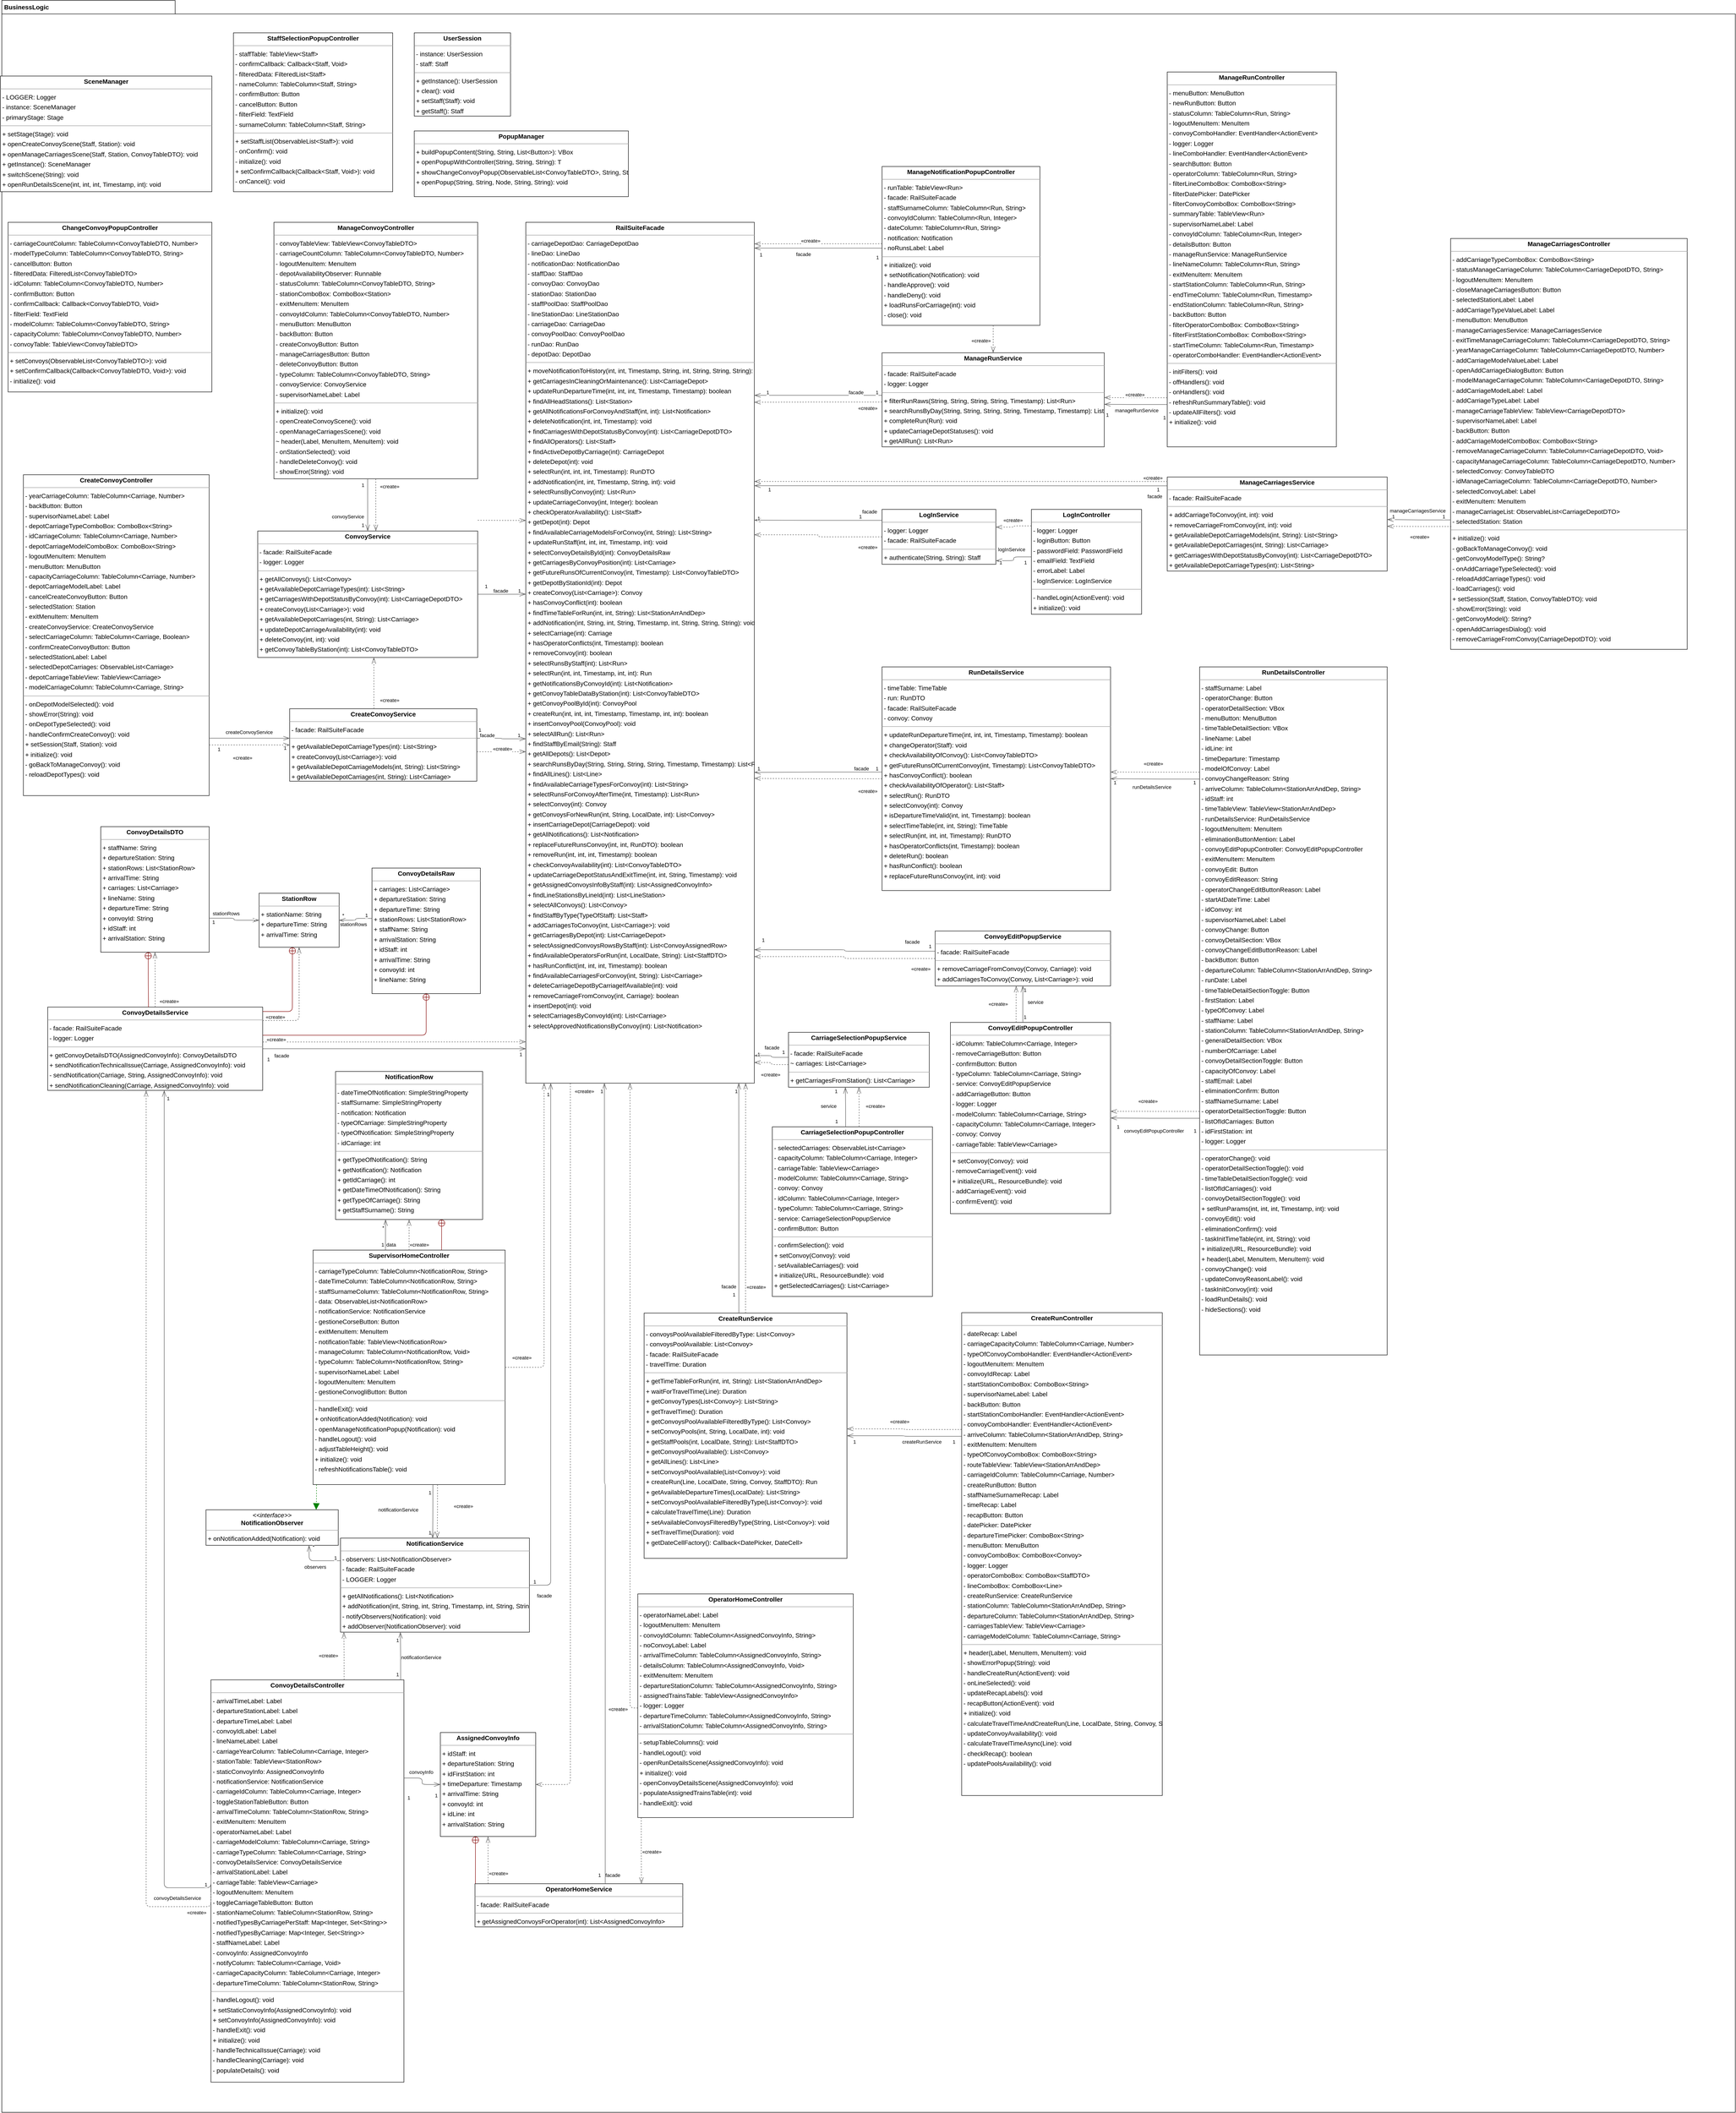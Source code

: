 <mxfile version="28.1.2">
  <diagram id="UhpUw7KzACR7qqM1qQUJ" name="Pagina-1">
    <mxGraphModel dx="8264" dy="2972" grid="0" gridSize="10" guides="1" tooltips="1" connect="1" arrows="1" fold="1" page="1" pageScale="1" pageWidth="827" pageHeight="1169" background="none" math="0" shadow="0">
      <root>
        <mxCell id="0" />
        <mxCell id="1" parent="0" />
        <mxCell id="HNBqewanFJI22BrjTl65-1" value="&lt;font style=&quot;font-size: 14px;&quot;&gt;BusinessLogic&lt;/font&gt;" style="shape=folder;fontStyle=1;tabWidth=110;tabHeight=30;tabPosition=left;html=1;boundedLbl=1;labelInHeader=1;container=1;collapsible=0;recursiveResize=0;whiteSpace=wrap;" vertex="1" parent="1">
          <mxGeometry x="560" y="914" width="3854" height="4693" as="geometry" />
        </mxCell>
        <mxCell id="edge56" value="" style="html=1;rounded=1;edgeStyle=orthogonalEdgeStyle;dashed=1;startArrow=none;endArrow=openThin;endSize=12;strokeColor=#595959;exitX=1.000;exitY=0.961;exitDx=0;exitDy=0;entryX=0.000;entryY=0.500;entryDx=0;entryDy=0;" parent="HNBqewanFJI22BrjTl65-1" edge="1">
          <mxGeometry width="50" height="50" relative="1" as="geometry">
            <Array as="points" />
            <mxPoint x="1058" y="1155.041" as="sourcePoint" />
            <mxPoint x="1165" y="1155.5" as="targetPoint" />
          </mxGeometry>
        </mxCell>
        <mxCell id="label338" value="«create»" style="edgeLabel;resizable=0;html=1;align=left;verticalAlign=top;strokeColor=default;" parent="edge56" vertex="1" connectable="0">
          <mxGeometry x="1623" y="2363" as="geometry" />
        </mxCell>
        <mxCell id="node36" value="&lt;p style=&quot;margin:0px;margin-top:4px;text-align:center;&quot;&gt;&lt;b&gt;AssignedConvoyInfo&lt;/b&gt;&lt;/p&gt;&lt;hr size=&quot;1&quot;/&gt;&lt;p style=&quot;margin:0 0 0 4px;line-height:1.6;&quot;&gt;+ idStaff: int&lt;br/&gt;+ departureStation: String&lt;br/&gt;+ idFirstStation: int&lt;br/&gt;+ timeDeparture: Timestamp&lt;br/&gt;+ arrivalTime: String&lt;br/&gt;+ convoyId: int&lt;br/&gt;+ idLine: int&lt;br/&gt;+ arrivalStation: String&lt;/p&gt;" style="verticalAlign=top;align=left;overflow=fill;fontSize=14;fontFamily=Helvetica;html=1;rounded=0;shadow=0;comic=0;labelBackgroundColor=none;strokeWidth=1;" parent="1" vertex="1">
          <mxGeometry x="1535" y="4763" width="212" height="231" as="geometry" />
        </mxCell>
        <mxCell id="node23" value="&lt;p style=&quot;margin:0px;margin-top:4px;text-align:center;&quot;&gt;&lt;b&gt;CarriageSelectionPopupController&lt;/b&gt;&lt;/p&gt;&lt;hr size=&quot;1&quot;/&gt;&lt;p style=&quot;margin:0 0 0 4px;line-height:1.6;&quot;&gt;- selectedCarriages: ObservableList&amp;lt;Carriage&amp;gt;&lt;br/&gt;- capacityColumn: TableColumn&amp;lt;Carriage, Integer&amp;gt;&lt;br/&gt;- carriageTable: TableView&amp;lt;Carriage&amp;gt;&lt;br/&gt;- modelColumn: TableColumn&amp;lt;Carriage, String&amp;gt;&lt;br/&gt;- convoy: Convoy&lt;br/&gt;- idColumn: TableColumn&amp;lt;Carriage, Integer&amp;gt;&lt;br/&gt;- typeColumn: TableColumn&amp;lt;Carriage, String&amp;gt;&lt;br/&gt;- service: CarriageSelectionPopupService&lt;br/&gt;- confirmButton: Button&lt;/p&gt;&lt;hr size=&quot;1&quot;/&gt;&lt;p style=&quot;margin:0 0 0 4px;line-height:1.6;&quot;&gt;- confirmSelection(): void&lt;br/&gt;+ setConvoy(Convoy): void&lt;br/&gt;- setAvailableCarriages(): void&lt;br/&gt;+ initialize(URL, ResourceBundle): void&lt;br/&gt;+ getSelectedCarriages(): List&amp;lt;Carriage&amp;gt;&lt;/p&gt;" style="verticalAlign=top;align=left;overflow=fill;fontSize=14;fontFamily=Helvetica;html=1;rounded=0;shadow=0;comic=0;labelBackgroundColor=none;strokeWidth=1;" parent="1" vertex="1">
          <mxGeometry x="2273" y="3417" width="356" height="377" as="geometry" />
        </mxCell>
        <mxCell id="node1" value="&lt;p style=&quot;margin:0px;margin-top:4px;text-align:center;&quot;&gt;&lt;b&gt;CarriageSelectionPopupService&lt;/b&gt;&lt;/p&gt;&lt;hr size=&quot;1&quot;/&gt;&lt;p style=&quot;margin:0 0 0 4px;line-height:1.6;&quot;&gt;- facade: RailSuiteFacade&lt;br/&gt;~ carriages: List&amp;lt;Carriage&amp;gt;&lt;/p&gt;&lt;hr size=&quot;1&quot;/&gt;&lt;p style=&quot;margin:0 0 0 4px;line-height:1.6;&quot;&gt;+ getCarriagesFromStation(): List&amp;lt;Carriage&amp;gt;&lt;/p&gt;" style="verticalAlign=top;align=left;overflow=fill;fontSize=14;fontFamily=Helvetica;html=1;rounded=0;shadow=0;comic=0;labelBackgroundColor=none;strokeWidth=1;" parent="1" vertex="1">
          <mxGeometry x="2309" y="3207" width="313" height="122" as="geometry" />
        </mxCell>
        <mxCell id="node28" value="&lt;p style=&quot;margin:0px;margin-top:4px;text-align:center;&quot;&gt;&lt;b&gt;ChangeConvoyPopupController&lt;/b&gt;&lt;/p&gt;&lt;hr size=&quot;1&quot;/&gt;&lt;p style=&quot;margin:0 0 0 4px;line-height:1.6;&quot;&gt;- carriageCountColumn: TableColumn&amp;lt;ConvoyTableDTO, Number&amp;gt;&lt;br/&gt;- modelTypeColumn: TableColumn&amp;lt;ConvoyTableDTO, String&amp;gt;&lt;br/&gt;- cancelButton: Button&lt;br/&gt;- filteredData: FilteredList&amp;lt;ConvoyTableDTO&amp;gt;&lt;br/&gt;- idColumn: TableColumn&amp;lt;ConvoyTableDTO, Number&amp;gt;&lt;br/&gt;- confirmButton: Button&lt;br/&gt;- confirmCallback: Callback&amp;lt;ConvoyTableDTO, Void&amp;gt;&lt;br/&gt;- filterField: TextField&lt;br/&gt;- modelColumn: TableColumn&amp;lt;ConvoyTableDTO, String&amp;gt;&lt;br/&gt;- capacityColumn: TableColumn&amp;lt;ConvoyTableDTO, Number&amp;gt;&lt;br/&gt;- convoyTable: TableView&amp;lt;ConvoyTableDTO&amp;gt;&lt;/p&gt;&lt;hr size=&quot;1&quot;/&gt;&lt;p style=&quot;margin:0 0 0 4px;line-height:1.6;&quot;&gt;+ setConvoys(ObservableList&amp;lt;ConvoyTableDTO&amp;gt;): void&lt;br/&gt;+ setConfirmCallback(Callback&amp;lt;ConvoyTableDTO, Void&amp;gt;): void&lt;br/&gt;- initialize(): void&lt;/p&gt;" style="verticalAlign=top;align=left;overflow=fill;fontSize=14;fontFamily=Helvetica;html=1;rounded=0;shadow=0;comic=0;labelBackgroundColor=none;strokeWidth=1;" parent="1" vertex="1">
          <mxGeometry x="574" y="1407" width="453" height="377" as="geometry" />
        </mxCell>
        <mxCell id="node16" value="&lt;p style=&quot;margin:0px;margin-top:4px;text-align:center;&quot;&gt;&lt;b&gt;ConvoyDetailsController&lt;/b&gt;&lt;/p&gt;&lt;hr size=&quot;1&quot;&gt;&lt;p style=&quot;margin:0 0 0 4px;line-height:1.6;&quot;&gt;- arrivalTimeLabel: Label&lt;br&gt;- departureStationLabel: Label&lt;br&gt;- departureTimeLabel: Label&lt;br&gt;- convoyIdLabel: Label&lt;br&gt;- lineNameLabel: Label&lt;br&gt;- carriageYearColumn: TableColumn&amp;lt;Carriage, Integer&amp;gt;&lt;br&gt;- stationTable: TableView&amp;lt;StationRow&amp;gt;&lt;br&gt;- staticConvoyInfo: AssignedConvoyInfo&lt;br&gt;- notificationService: NotificationService&lt;br&gt;- carriageIdColumn: TableColumn&amp;lt;Carriage, Integer&amp;gt;&lt;br&gt;- toggleStationTableButton: Button&lt;br&gt;- arrivalTimeColumn: TableColumn&amp;lt;StationRow, String&amp;gt;&lt;br&gt;- exitMenuItem: MenuItem&lt;br&gt;- operatorNameLabel: Label&lt;br&gt;- carriageModelColumn: TableColumn&amp;lt;Carriage, String&amp;gt;&lt;br&gt;- carriageTypeColumn: TableColumn&amp;lt;Carriage, String&amp;gt;&lt;br&gt;- convoyDetailsService: ConvoyDetailsService&lt;br&gt;- arrivalStationLabel: Label&lt;br&gt;- carriageTable: TableView&amp;lt;Carriage&amp;gt;&lt;br&gt;- logoutMenuItem: MenuItem&lt;br&gt;- toggleCarriageTableButton: Button&lt;br&gt;- stationNameColumn: TableColumn&amp;lt;StationRow, String&amp;gt;&lt;br&gt;- notifiedTypesByCarriagePerStaff: Map&amp;lt;Integer, Set&amp;lt;String&amp;gt;&amp;gt;&lt;br&gt;- notifiedTypesByCarriage: Map&amp;lt;Integer, Set&amp;lt;String&amp;gt;&amp;gt;&lt;br&gt;- staffNameLabel: Label&lt;br&gt;- convoyInfo: AssignedConvoyInfo&lt;br&gt;- notifyColumn: TableColumn&amp;lt;Carriage, Void&amp;gt;&lt;br&gt;- carriageCapacityColumn: TableColumn&amp;lt;Carriage, Integer&amp;gt;&lt;br&gt;- departureTimeColumn: TableColumn&amp;lt;StationRow, String&amp;gt;&lt;/p&gt;&lt;hr size=&quot;1&quot;&gt;&lt;p style=&quot;margin:0 0 0 4px;line-height:1.6;&quot;&gt;- handleLogout(): void&lt;br&gt;+ setStaticConvoyInfo(AssignedConvoyInfo): void&lt;br&gt;+ setConvoyInfo(AssignedConvoyInfo): void&lt;br&gt;- handleExit(): void&lt;br&gt;+ initialize(): void&lt;br&gt;- handleTechnicalIssue(Carriage): void&lt;br&gt;- handleCleaning(Carriage): void&lt;br&gt;- populateDetails(): void&lt;/p&gt;" style="verticalAlign=top;align=left;overflow=fill;fontSize=14;fontFamily=Helvetica;html=1;rounded=0;shadow=0;comic=0;labelBackgroundColor=none;strokeWidth=1;" parent="1" vertex="1">
          <mxGeometry x="1025" y="4646" width="429" height="894" as="geometry" />
        </mxCell>
        <mxCell id="node35" value="&lt;p style=&quot;margin:0px;margin-top:4px;text-align:center;&quot;&gt;&lt;b&gt;ConvoyDetailsDTO&lt;/b&gt;&lt;/p&gt;&lt;hr size=&quot;1&quot;/&gt;&lt;p style=&quot;margin:0 0 0 4px;line-height:1.6;&quot;&gt;+ staffName: String&lt;br/&gt;+ departureStation: String&lt;br/&gt;+ stationRows: List&amp;lt;StationRow&amp;gt;&lt;br/&gt;+ arrivalTime: String&lt;br/&gt;+ carriages: List&amp;lt;Carriage&amp;gt;&lt;br/&gt;+ lineName: String&lt;br/&gt;+ departureTime: String&lt;br/&gt;+ convoyId: String&lt;br/&gt;+ idStaff: int&lt;br/&gt;+ arrivalStation: String&lt;/p&gt;" style="verticalAlign=top;align=left;overflow=fill;fontSize=14;fontFamily=Helvetica;html=1;rounded=0;shadow=0;comic=0;labelBackgroundColor=none;strokeWidth=1;" parent="1" vertex="1">
          <mxGeometry x="780" y="2750" width="241" height="279" as="geometry" />
        </mxCell>
        <mxCell id="node32" value="&lt;p style=&quot;margin:0px;margin-top:4px;text-align:center;&quot;&gt;&lt;b&gt;ConvoyDetailsRaw&lt;/b&gt;&lt;/p&gt;&lt;hr size=&quot;1&quot;/&gt;&lt;p style=&quot;margin:0 0 0 4px;line-height:1.6;&quot;&gt;+ carriages: List&amp;lt;Carriage&amp;gt;&lt;br/&gt;+ departureStation: String&lt;br/&gt;+ departureTime: String&lt;br/&gt;+ stationRows: List&amp;lt;StationRow&amp;gt;&lt;br/&gt;+ staffName: String&lt;br/&gt;+ arrivalStation: String&lt;br/&gt;+ idStaff: int&lt;br/&gt;+ arrivalTime: String&lt;br/&gt;+ convoyId: int&lt;br/&gt;+ lineName: String&lt;/p&gt;" style="verticalAlign=top;align=left;overflow=fill;fontSize=14;fontFamily=Helvetica;html=1;rounded=0;shadow=0;comic=0;labelBackgroundColor=none;strokeWidth=1;" parent="1" vertex="1">
          <mxGeometry x="1383" y="2842" width="241" height="279" as="geometry" />
        </mxCell>
        <mxCell id="node2" value="&lt;p style=&quot;margin:0px;margin-top:4px;text-align:center;&quot;&gt;&lt;b&gt;ConvoyDetailsService&lt;/b&gt;&lt;/p&gt;&lt;hr size=&quot;1&quot;/&gt;&lt;p style=&quot;margin:0 0 0 4px;line-height:1.6;&quot;&gt;- facade: RailSuiteFacade&lt;br/&gt;- logger: Logger&lt;/p&gt;&lt;hr size=&quot;1&quot;/&gt;&lt;p style=&quot;margin:0 0 0 4px;line-height:1.6;&quot;&gt;+ getConvoyDetailsDTO(AssignedConvoyInfo): ConvoyDetailsDTO&lt;br/&gt;+ sendNotificationTechnicalIssue(Carriage, AssignedConvoyInfo): void&lt;br/&gt;- sendNotification(Carriage, String, AssignedConvoyInfo): void&lt;br/&gt;+ sendNotificationCleaning(Carriage, AssignedConvoyInfo): void&lt;/p&gt;" style="verticalAlign=top;align=left;overflow=fill;fontSize=14;fontFamily=Helvetica;html=1;rounded=0;shadow=0;comic=0;labelBackgroundColor=none;strokeWidth=1;" parent="1" vertex="1">
          <mxGeometry x="662" y="3151" width="478" height="185" as="geometry" />
        </mxCell>
        <mxCell id="node22" value="&lt;p style=&quot;margin:0px;margin-top:4px;text-align:center;&quot;&gt;&lt;b&gt;ConvoyEditPopupController&lt;/b&gt;&lt;/p&gt;&lt;hr size=&quot;1&quot;/&gt;&lt;p style=&quot;margin:0 0 0 4px;line-height:1.6;&quot;&gt;- idColumn: TableColumn&amp;lt;Carriage, Integer&amp;gt;&lt;br/&gt;- removeCarriageButton: Button&lt;br/&gt;- confirmButton: Button&lt;br/&gt;- typeColumn: TableColumn&amp;lt;Carriage, String&amp;gt;&lt;br/&gt;- service: ConvoyEditPopupService&lt;br/&gt;- addCarriageButton: Button&lt;br/&gt;- logger: Logger&lt;br/&gt;- modelColumn: TableColumn&amp;lt;Carriage, String&amp;gt;&lt;br/&gt;- capacityColumn: TableColumn&amp;lt;Carriage, Integer&amp;gt;&lt;br/&gt;- convoy: Convoy&lt;br/&gt;- carriageTable: TableView&amp;lt;Carriage&amp;gt;&lt;/p&gt;&lt;hr size=&quot;1&quot;/&gt;&lt;p style=&quot;margin:0 0 0 4px;line-height:1.6;&quot;&gt;+ setConvoy(Convoy): void&lt;br/&gt;- removeCarriageEvent(): void&lt;br/&gt;+ initialize(URL, ResourceBundle): void&lt;br/&gt;- addCarriageEvent(): void&lt;br/&gt;- confirmEvent(): void&lt;/p&gt;" style="verticalAlign=top;align=left;overflow=fill;fontSize=14;fontFamily=Helvetica;html=1;rounded=0;shadow=0;comic=0;labelBackgroundColor=none;strokeWidth=1;" parent="1" vertex="1">
          <mxGeometry x="2669" y="3185" width="356" height="425" as="geometry" />
        </mxCell>
        <mxCell id="node11" value="&lt;p style=&quot;margin:0px;margin-top:4px;text-align:center;&quot;&gt;&lt;b&gt;ConvoyEditPopupService&lt;/b&gt;&lt;/p&gt;&lt;hr size=&quot;1&quot;/&gt;&lt;p style=&quot;margin:0 0 0 4px;line-height:1.6;&quot;&gt;- facade: RailSuiteFacade&lt;/p&gt;&lt;hr size=&quot;1&quot;/&gt;&lt;p style=&quot;margin:0 0 0 4px;line-height:1.6;&quot;&gt;+ removeCarriageFromConvoy(Convoy, Carriage): void&lt;br/&gt;+ addCarriagesToConvoy(Convoy, List&amp;lt;Carriage&amp;gt;): void&lt;/p&gt;" style="verticalAlign=top;align=left;overflow=fill;fontSize=14;fontFamily=Helvetica;html=1;rounded=0;shadow=0;comic=0;labelBackgroundColor=none;strokeWidth=1;" parent="1" vertex="1">
          <mxGeometry x="2635" y="2982" width="390" height="122" as="geometry" />
        </mxCell>
        <mxCell id="node10" value="&lt;p style=&quot;margin:0px;margin-top:4px;text-align:center;&quot;&gt;&lt;b&gt;ConvoyService&lt;/b&gt;&lt;/p&gt;&lt;hr size=&quot;1&quot;/&gt;&lt;p style=&quot;margin:0 0 0 4px;line-height:1.6;&quot;&gt;- facade: RailSuiteFacade&lt;br/&gt;- logger: Logger&lt;/p&gt;&lt;hr size=&quot;1&quot;/&gt;&lt;p style=&quot;margin:0 0 0 4px;line-height:1.6;&quot;&gt;+ getAllConvoys(): List&amp;lt;Convoy&amp;gt;&lt;br/&gt;+ getAvailableDepotCarriageTypes(int): List&amp;lt;String&amp;gt;&lt;br/&gt;+ getCarriagesWithDepotStatusByConvoy(int): List&amp;lt;CarriageDepotDTO&amp;gt;&lt;br/&gt;+ createConvoy(List&amp;lt;Carriage&amp;gt;): void&lt;br/&gt;+ getAvailableDepotCarriages(int, String): List&amp;lt;Carriage&amp;gt;&lt;br/&gt;+ updateDepotCarriageAvailability(int): void&lt;br/&gt;+ deleteConvoy(int, int): void&lt;br/&gt;+ getConvoyTableByStation(int): List&amp;lt;ConvoyTableDTO&amp;gt;&lt;/p&gt;" style="verticalAlign=top;align=left;overflow=fill;fontSize=14;fontFamily=Helvetica;html=1;rounded=0;shadow=0;comic=0;labelBackgroundColor=none;strokeWidth=1;" parent="1" vertex="1">
          <mxGeometry x="1129" y="2093" width="489" height="281" as="geometry" />
        </mxCell>
        <mxCell id="node29" value="&lt;p style=&quot;margin:0px;margin-top:4px;text-align:center;&quot;&gt;&lt;b&gt;CreateConvoyController&lt;/b&gt;&lt;/p&gt;&lt;hr size=&quot;1&quot;/&gt;&lt;p style=&quot;margin:0 0 0 4px;line-height:1.6;&quot;&gt;- yearCarriageColumn: TableColumn&amp;lt;Carriage, Number&amp;gt;&lt;br/&gt;- backButton: Button&lt;br/&gt;- supervisorNameLabel: Label&lt;br/&gt;- depotCarriageTypeComboBox: ComboBox&amp;lt;String&amp;gt;&lt;br/&gt;- idCarriageColumn: TableColumn&amp;lt;Carriage, Number&amp;gt;&lt;br/&gt;- depotCarriageModelComboBox: ComboBox&amp;lt;String&amp;gt;&lt;br/&gt;- logoutMenuItem: MenuItem&lt;br/&gt;- menuButton: MenuButton&lt;br/&gt;- capacityCarriageColumn: TableColumn&amp;lt;Carriage, Number&amp;gt;&lt;br/&gt;- depotCarriageModelLabel: Label&lt;br/&gt;- cancelCreateConvoyButton: Button&lt;br/&gt;- selectedStation: Station&lt;br/&gt;- exitMenuItem: MenuItem&lt;br/&gt;- createConvoyService: CreateConvoyService&lt;br/&gt;- selectCarriageColumn: TableColumn&amp;lt;Carriage, Boolean&amp;gt;&lt;br/&gt;- confirmCreateConvoyButton: Button&lt;br/&gt;- selectedStationLabel: Label&lt;br/&gt;- selectedDepotCarriages: ObservableList&amp;lt;Carriage&amp;gt;&lt;br/&gt;- depotCarriageTableView: TableView&amp;lt;Carriage&amp;gt;&lt;br/&gt;- modelCarriageColumn: TableColumn&amp;lt;Carriage, String&amp;gt;&lt;/p&gt;&lt;hr size=&quot;1&quot;/&gt;&lt;p style=&quot;margin:0 0 0 4px;line-height:1.6;&quot;&gt;- onDepotModelSelected(): void&lt;br/&gt;- showError(String): void&lt;br/&gt;- onDepotTypeSelected(): void&lt;br/&gt;- handleConfirmCreateConvoy(): void&lt;br/&gt;+ setSession(Staff, Station): void&lt;br/&gt;+ initialize(): void&lt;br/&gt;- goBackToManageConvoy(): void&lt;br/&gt;- reloadDepotTypes(): void&lt;/p&gt;" style="verticalAlign=top;align=left;overflow=fill;fontSize=14;fontFamily=Helvetica;html=1;rounded=0;shadow=0;comic=0;labelBackgroundColor=none;strokeWidth=1;" parent="1" vertex="1">
          <mxGeometry x="608" y="1968" width="413" height="713" as="geometry" />
        </mxCell>
        <mxCell id="node12" value="&lt;p style=&quot;margin:0px;margin-top:4px;text-align:center;&quot;&gt;&lt;b&gt;CreateConvoyService&lt;/b&gt;&lt;/p&gt;&lt;hr size=&quot;1&quot;/&gt;&lt;p style=&quot;margin:0 0 0 4px;line-height:1.6;&quot;&gt;- facade: RailSuiteFacade&lt;/p&gt;&lt;hr size=&quot;1&quot;/&gt;&lt;p style=&quot;margin:0 0 0 4px;line-height:1.6;&quot;&gt;+ getAvailableDepotCarriageTypes(int): List&amp;lt;String&amp;gt;&lt;br/&gt;+ createConvoy(List&amp;lt;Carriage&amp;gt;): void&lt;br/&gt;+ getAvailableDepotCarriageModels(int, String): List&amp;lt;String&amp;gt;&lt;br/&gt;+ getAvailableDepotCarriages(int, String): List&amp;lt;Carriage&amp;gt;&lt;/p&gt;" style="verticalAlign=top;align=left;overflow=fill;fontSize=14;fontFamily=Helvetica;html=1;rounded=0;shadow=0;comic=0;labelBackgroundColor=none;strokeWidth=1;" parent="1" vertex="1">
          <mxGeometry x="1200" y="2488" width="416" height="161" as="geometry" />
        </mxCell>
        <mxCell id="node19" value="&lt;p style=&quot;margin:0px;margin-top:4px;text-align:center;&quot;&gt;&lt;b&gt;CreateRunController&lt;/b&gt;&lt;/p&gt;&lt;hr size=&quot;1&quot;/&gt;&lt;p style=&quot;margin:0 0 0 4px;line-height:1.6;&quot;&gt;- dateRecap: Label&lt;br/&gt;- carriageCapacityColumn: TableColumn&amp;lt;Carriage, Number&amp;gt;&lt;br/&gt;- typeOfConvoyComboHandler: EventHandler&amp;lt;ActionEvent&amp;gt;&lt;br/&gt;- logoutMenuItem: MenuItem&lt;br/&gt;- convoyIdRecap: Label&lt;br/&gt;- startStationComboBox: ComboBox&amp;lt;String&amp;gt;&lt;br/&gt;- supervisorNameLabel: Label&lt;br/&gt;- backButton: Button&lt;br/&gt;- startStationComboHandler: EventHandler&amp;lt;ActionEvent&amp;gt;&lt;br/&gt;- convoyComboHandler: EventHandler&amp;lt;ActionEvent&amp;gt;&lt;br/&gt;- arriveColumn: TableColumn&amp;lt;StationArrAndDep, String&amp;gt;&lt;br/&gt;- exitMenuItem: MenuItem&lt;br/&gt;- typeOfConvoyComboBox: ComboBox&amp;lt;String&amp;gt;&lt;br/&gt;- routeTableView: TableView&amp;lt;StationArrAndDep&amp;gt;&lt;br/&gt;- carriageIdColumn: TableColumn&amp;lt;Carriage, Number&amp;gt;&lt;br/&gt;- createRunButton: Button&lt;br/&gt;- staffNameSurnameRecap: Label&lt;br/&gt;- timeRecap: Label&lt;br/&gt;- recapButton: Button&lt;br/&gt;- datePicker: DatePicker&lt;br/&gt;- departureTimePicker: ComboBox&amp;lt;String&amp;gt;&lt;br/&gt;- menuButton: MenuButton&lt;br/&gt;- convoyComboBox: ComboBox&amp;lt;Convoy&amp;gt;&lt;br/&gt;- logger: Logger&lt;br/&gt;- operatorComboBox: ComboBox&amp;lt;StaffDTO&amp;gt;&lt;br/&gt;- lineComboBox: ComboBox&amp;lt;Line&amp;gt;&lt;br/&gt;- createRunService: CreateRunService&lt;br/&gt;- stationColumn: TableColumn&amp;lt;StationArrAndDep, String&amp;gt;&lt;br/&gt;- departureColumn: TableColumn&amp;lt;StationArrAndDep, String&amp;gt;&lt;br/&gt;- carriagesTableView: TableView&amp;lt;Carriage&amp;gt;&lt;br/&gt;- carriageModelColumn: TableColumn&amp;lt;Carriage, String&amp;gt;&lt;/p&gt;&lt;hr size=&quot;1&quot;/&gt;&lt;p style=&quot;margin:0 0 0 4px;line-height:1.6;&quot;&gt;+ header(Label, MenuItem, MenuItem): void&lt;br/&gt;- showErrorPopup(String): void&lt;br/&gt;- handleCreateRun(ActionEvent): void&lt;br/&gt;- onLineSelected(): void&lt;br/&gt;- updateRecapLabels(): void&lt;br/&gt;- recapButton(ActionEvent): void&lt;br/&gt;+ initialize(): void&lt;br/&gt;- calculateTravelTimeAndCreateRun(Line, LocalDate, String, Convoy, StaffDTO, ProgressBar, Stage): void&lt;br/&gt;- updateConvoyAvailability(): void&lt;br/&gt;- calculateTravelTimeAsync(Line): void&lt;br/&gt;- checkRecap(): boolean&lt;br/&gt;- updatePoolsAvailability(): void&lt;/p&gt;" style="verticalAlign=top;align=left;overflow=fill;fontSize=14;fontFamily=Helvetica;html=1;rounded=0;shadow=0;comic=0;labelBackgroundColor=none;strokeWidth=1;" parent="1" vertex="1">
          <mxGeometry x="2694" y="3830" width="446" height="1073" as="geometry" />
        </mxCell>
        <mxCell id="node5" value="&lt;p style=&quot;margin:0px;margin-top:4px;text-align:center;&quot;&gt;&lt;b&gt;CreateRunService&lt;/b&gt;&lt;/p&gt;&lt;hr size=&quot;1&quot;/&gt;&lt;p style=&quot;margin:0 0 0 4px;line-height:1.6;&quot;&gt;- convoysPoolAvailableFilteredByType: List&amp;lt;Convoy&amp;gt;&lt;br/&gt;- convoysPoolAvailable: List&amp;lt;Convoy&amp;gt;&lt;br/&gt;- facade: RailSuiteFacade&lt;br/&gt;- travelTime: Duration&lt;/p&gt;&lt;hr size=&quot;1&quot;/&gt;&lt;p style=&quot;margin:0 0 0 4px;line-height:1.6;&quot;&gt;+ getTimeTableForRun(int, int, String): List&amp;lt;StationArrAndDep&amp;gt;&lt;br/&gt;+ waitForTravelTime(Line): Duration&lt;br/&gt;+ getConvoyTypes(List&amp;lt;Convoy&amp;gt;): List&amp;lt;String&amp;gt;&lt;br/&gt;+ getTravelTime(): Duration&lt;br/&gt;+ getConvoysPoolAvailableFilteredByType(): List&amp;lt;Convoy&amp;gt;&lt;br/&gt;+ setConvoyPools(int, String, LocalDate, int): void&lt;br/&gt;+ getStaffPools(int, LocalDate, String): List&amp;lt;StaffDTO&amp;gt;&lt;br/&gt;+ getConvoysPoolAvailable(): List&amp;lt;Convoy&amp;gt;&lt;br/&gt;+ getAllLines(): List&amp;lt;Line&amp;gt;&lt;br/&gt;+ setConvoysPoolAvailable(List&amp;lt;Convoy&amp;gt;): void&lt;br/&gt;+ createRun(Line, LocalDate, String, Convoy, StaffDTO): Run&lt;br/&gt;+ getAvailableDepartureTimes(LocalDate): List&amp;lt;String&amp;gt;&lt;br/&gt;+ setConvoysPoolAvailableFilteredByType(List&amp;lt;Convoy&amp;gt;): void&lt;br/&gt;+ calculateTravelTime(Line): Duration&lt;br/&gt;+ setAvailableConvoysFilteredByType(String, List&amp;lt;Convoy&amp;gt;): void&lt;br/&gt;+ setTravelTime(Duration): void&lt;br/&gt;+ getDateCellFactory(): Callback&amp;lt;DatePicker, DateCell&amp;gt;&lt;/p&gt;" style="verticalAlign=top;align=left;overflow=fill;fontSize=14;fontFamily=Helvetica;html=1;rounded=0;shadow=0;comic=0;labelBackgroundColor=none;strokeWidth=1;" parent="1" vertex="1">
          <mxGeometry x="1988" y="3831" width="451" height="545" as="geometry" />
        </mxCell>
        <mxCell id="node15" value="&lt;p style=&quot;margin:0px;margin-top:4px;text-align:center;&quot;&gt;&lt;b&gt;LogInController&lt;/b&gt;&lt;/p&gt;&lt;hr size=&quot;1&quot;/&gt;&lt;p style=&quot;margin:0 0 0 4px;line-height:1.6;&quot;&gt;- logger: Logger&lt;br/&gt;- loginButton: Button&lt;br/&gt;- passwordField: PasswordField&lt;br/&gt;- emailField: TextField&lt;br/&gt;- errorLabel: Label&lt;br/&gt;- logInService: LogInService&lt;/p&gt;&lt;hr size=&quot;1&quot;/&gt;&lt;p style=&quot;margin:0 0 0 4px;line-height:1.6;&quot;&gt;- handleLogin(ActionEvent): void&lt;br/&gt;+ initialize(): void&lt;/p&gt;" style="verticalAlign=top;align=left;overflow=fill;fontSize=14;fontFamily=Helvetica;html=1;rounded=0;shadow=0;comic=0;labelBackgroundColor=none;strokeWidth=1;" parent="1" vertex="1">
          <mxGeometry x="2849" y="2045" width="245" height="233" as="geometry" />
        </mxCell>
        <mxCell id="node9" value="&lt;p style=&quot;margin:0px;margin-top:4px;text-align:center;&quot;&gt;&lt;b&gt;LogInService&lt;/b&gt;&lt;/p&gt;&lt;hr size=&quot;1&quot;/&gt;&lt;p style=&quot;margin:0 0 0 4px;line-height:1.6;&quot;&gt;- logger: Logger&lt;br/&gt;- facade: RailSuiteFacade&lt;/p&gt;&lt;hr size=&quot;1&quot;/&gt;&lt;p style=&quot;margin:0 0 0 4px;line-height:1.6;&quot;&gt;+ authenticate(String, String): Staff&lt;/p&gt;" style="verticalAlign=top;align=left;overflow=fill;fontSize=14;fontFamily=Helvetica;html=1;rounded=0;shadow=0;comic=0;labelBackgroundColor=none;strokeWidth=1;" parent="1" vertex="1">
          <mxGeometry x="2517" y="2045" width="253" height="122" as="geometry" />
        </mxCell>
        <mxCell id="node31" value="&lt;p style=&quot;margin:0px;margin-top:4px;text-align:center;&quot;&gt;&lt;b&gt;ManageCarriagesController&lt;/b&gt;&lt;/p&gt;&lt;hr size=&quot;1&quot;&gt;&lt;p style=&quot;margin:0 0 0 4px;line-height:1.6;&quot;&gt;- addCarriageTypeComboBox: ComboBox&amp;lt;String&amp;gt;&lt;br&gt;- statusManageCarriageColumn: TableColumn&amp;lt;CarriageDepotDTO, String&amp;gt;&lt;br&gt;- logoutMenuItem: MenuItem&lt;br&gt;- closeManageCarriagesButton: Button&lt;br&gt;- selectedStationLabel: Label&lt;br&gt;- addCarriageTypeValueLabel: Label&lt;br&gt;- menuButton: MenuButton&lt;br&gt;- manageCarriagesService: ManageCarriagesService&lt;br&gt;- exitTimeManageCarriageColumn: TableColumn&amp;lt;CarriageDepotDTO, String&amp;gt;&lt;br&gt;- yearManageCarriageColumn: TableColumn&amp;lt;CarriageDepotDTO, Number&amp;gt;&lt;br&gt;- addCarriageModelValueLabel: Label&lt;br&gt;- openAddCarriageDialogButton: Button&lt;br&gt;- modelManageCarriageColumn: TableColumn&amp;lt;CarriageDepotDTO, String&amp;gt;&lt;br&gt;- addCarriageModelLabel: Label&lt;br&gt;- addCarriageTypeLabel: Label&lt;br&gt;- manageCarriageTableView: TableView&amp;lt;CarriageDepotDTO&amp;gt;&lt;br&gt;- supervisorNameLabel: Label&lt;br&gt;- backButton: Button&lt;br&gt;- addCarriageModelComboBox: ComboBox&amp;lt;String&amp;gt;&lt;br&gt;- removeManageCarriageColumn: TableColumn&amp;lt;CarriageDepotDTO, Void&amp;gt;&lt;br&gt;- capacityManageCarriageColumn: TableColumn&amp;lt;CarriageDepotDTO, Number&amp;gt;&lt;br&gt;- selectedConvoy: ConvoyTableDTO&lt;br&gt;- idManageCarriageColumn: TableColumn&amp;lt;CarriageDepotDTO, Number&amp;gt;&lt;br&gt;- selectedConvoyLabel: Label&lt;br&gt;- exitMenuItem: MenuItem&lt;br&gt;- manageCarriageList: ObservableList&amp;lt;CarriageDepotDTO&amp;gt;&lt;br&gt;- selectedStation: Station&lt;/p&gt;&lt;hr size=&quot;1&quot;&gt;&lt;p style=&quot;margin:0 0 0 4px;line-height:1.6;&quot;&gt;+ initialize(): void&lt;br&gt;- goBackToManageConvoy(): void&lt;br&gt;- getConvoyModelType(): String?&lt;br&gt;- onAddCarriageTypeSelected(): void&lt;br&gt;- reloadAddCarriageTypes(): void&lt;br&gt;- loadCarriages(): void&lt;br&gt;+ setSession(Staff, Station, ConvoyTableDTO): void&lt;br&gt;- showError(String): void&lt;br&gt;- getConvoyModel(): String?&lt;br&gt;- openAddCarriagesDialog(): void&lt;br&gt;- removeCarriageFromConvoy(CarriageDepotDTO): void&lt;/p&gt;" style="verticalAlign=top;align=left;overflow=fill;fontSize=14;fontFamily=Helvetica;html=1;rounded=0;shadow=0;comic=0;labelBackgroundColor=none;strokeWidth=1;" parent="1" vertex="1">
          <mxGeometry x="3781" y="1443" width="526" height="913" as="geometry" />
        </mxCell>
        <mxCell id="node13" value="&lt;p style=&quot;margin:0px;margin-top:4px;text-align:center;&quot;&gt;&lt;b&gt;ManageCarriagesService&lt;/b&gt;&lt;/p&gt;&lt;hr size=&quot;1&quot;/&gt;&lt;p style=&quot;margin:0 0 0 4px;line-height:1.6;&quot;&gt;- facade: RailSuiteFacade&lt;/p&gt;&lt;hr size=&quot;1&quot;/&gt;&lt;p style=&quot;margin:0 0 0 4px;line-height:1.6;&quot;&gt;+ addCarriageToConvoy(int, int): void&lt;br/&gt;+ removeCarriageFromConvoy(int, int): void&lt;br/&gt;+ getAvailableDepotCarriageModels(int, String): List&amp;lt;String&amp;gt;&lt;br/&gt;+ getAvailableDepotCarriages(int, String): List&amp;lt;Carriage&amp;gt;&lt;br/&gt;+ getCarriagesWithDepotStatusByConvoy(int): List&amp;lt;CarriageDepotDTO&amp;gt;&lt;br/&gt;+ getAvailableDepotCarriageTypes(int): List&amp;lt;String&amp;gt;&lt;/p&gt;" style="verticalAlign=top;align=left;overflow=fill;fontSize=14;fontFamily=Helvetica;html=1;rounded=0;shadow=0;comic=0;labelBackgroundColor=none;strokeWidth=1;" parent="1" vertex="1">
          <mxGeometry x="3151" y="1973" width="489" height="209" as="geometry" />
        </mxCell>
        <mxCell id="node20" value="&lt;p style=&quot;margin:0px;margin-top:4px;text-align:center;&quot;&gt;&lt;b&gt;ManageConvoyController&lt;/b&gt;&lt;/p&gt;&lt;hr size=&quot;1&quot;&gt;&lt;p style=&quot;margin:0 0 0 4px;line-height:1.6;&quot;&gt;- convoyTableView: TableView&amp;lt;ConvoyTableDTO&amp;gt;&lt;br&gt;- carriageCountColumn: TableColumn&amp;lt;ConvoyTableDTO, Number&amp;gt;&lt;br&gt;- logoutMenuItem: MenuItem&lt;br&gt;- depotAvailabilityObserver: Runnable&lt;br&gt;- statusColumn: TableColumn&amp;lt;ConvoyTableDTO, String&amp;gt;&lt;br&gt;- stationComboBox: ComboBox&amp;lt;Station&amp;gt;&lt;br&gt;- exitMenuItem: MenuItem&lt;br&gt;- convoyIdColumn: TableColumn&amp;lt;ConvoyTableDTO, Number&amp;gt;&lt;br&gt;- menuButton: MenuButton&lt;br&gt;- backButton: Button&lt;br&gt;- createConvoyButton: Button&lt;br&gt;- manageCarriagesButton: Button&lt;br&gt;- deleteConvoyButton: Button&lt;br&gt;- typeColumn: TableColumn&amp;lt;ConvoyTableDTO, String&amp;gt;&lt;br&gt;- convoyService: ConvoyService&lt;br&gt;- supervisorNameLabel: Label&lt;/p&gt;&lt;hr size=&quot;1&quot;&gt;&lt;p style=&quot;margin:0 0 0 4px;line-height:1.6;&quot;&gt;+ initialize(): void&lt;br&gt;- openCreateConvoyScene(): void&lt;br&gt;- openManageCarriagesScene(): void&lt;br&gt;~ header(Label, MenuItem, MenuItem): void&lt;br&gt;- onStationSelected(): void&lt;br&gt;- handleDeleteConvoy(): void&lt;br&gt;- showError(String): void&lt;/p&gt;" style="verticalAlign=top;align=left;overflow=fill;fontSize=14;fontFamily=Helvetica;html=1;rounded=0;shadow=0;comic=0;labelBackgroundColor=none;strokeWidth=1;" parent="1" vertex="1">
          <mxGeometry x="1165" y="1407" width="453" height="570" as="geometry" />
        </mxCell>
        <mxCell id="node30" value="&lt;p style=&quot;margin:0px;margin-top:4px;text-align:center;&quot;&gt;&lt;b&gt;ManageNotificationPopupController&lt;/b&gt;&lt;/p&gt;&lt;hr size=&quot;1&quot;/&gt;&lt;p style=&quot;margin:0 0 0 4px;line-height:1.6;&quot;&gt;- runTable: TableView&amp;lt;Run&amp;gt;&lt;br/&gt;- facade: RailSuiteFacade&lt;br/&gt;- staffSurnameColumn: TableColumn&amp;lt;Run, String&amp;gt;&lt;br/&gt;- convoyIdColumn: TableColumn&amp;lt;Run, Integer&amp;gt;&lt;br/&gt;- dateColumn: TableColumn&amp;lt;Run, String&amp;gt;&lt;br/&gt;- notification: Notification&lt;br/&gt;- noRunsLabel: Label&lt;/p&gt;&lt;hr size=&quot;1&quot;/&gt;&lt;p style=&quot;margin:0 0 0 4px;line-height:1.6;&quot;&gt;+ initialize(): void&lt;br/&gt;+ setNotification(Notification): void&lt;br/&gt;- handleApprove(): void&lt;br/&gt;- handleDeny(): void&lt;br/&gt;+ loadRunsForCarriage(int): void&lt;br/&gt;- close(): void&lt;/p&gt;" style="verticalAlign=top;align=left;overflow=fill;fontSize=14;fontFamily=Helvetica;html=1;rounded=0;shadow=0;comic=0;labelBackgroundColor=none;strokeWidth=1;" parent="1" vertex="1">
          <mxGeometry x="2517" y="1283" width="351" height="353" as="geometry" />
        </mxCell>
        <mxCell id="node14" value="&lt;p style=&quot;margin:0px;margin-top:4px;text-align:center;&quot;&gt;&lt;b&gt;ManageRunController&lt;/b&gt;&lt;/p&gt;&lt;hr size=&quot;1&quot;/&gt;&lt;p style=&quot;margin:0 0 0 4px;line-height:1.6;&quot;&gt;- menuButton: MenuButton&lt;br/&gt;- newRunButton: Button&lt;br/&gt;- statusColumn: TableColumn&amp;lt;Run, String&amp;gt;&lt;br/&gt;- logoutMenuItem: MenuItem&lt;br/&gt;- convoyComboHandler: EventHandler&amp;lt;ActionEvent&amp;gt;&lt;br/&gt;- logger: Logger&lt;br/&gt;- lineComboHandler: EventHandler&amp;lt;ActionEvent&amp;gt;&lt;br/&gt;- searchButton: Button&lt;br/&gt;- operatorColumn: TableColumn&amp;lt;Run, String&amp;gt;&lt;br/&gt;- filterLineComboBox: ComboBox&amp;lt;String&amp;gt;&lt;br/&gt;- filterDatePicker: DatePicker&lt;br/&gt;- filterConvoyComboBox: ComboBox&amp;lt;String&amp;gt;&lt;br/&gt;- summaryTable: TableView&amp;lt;Run&amp;gt;&lt;br/&gt;- supervisorNameLabel: Label&lt;br/&gt;- convoyIdColumn: TableColumn&amp;lt;Run, Integer&amp;gt;&lt;br/&gt;- detailsButton: Button&lt;br/&gt;- manageRunService: ManageRunService&lt;br/&gt;- lineNameColumn: TableColumn&amp;lt;Run, String&amp;gt;&lt;br/&gt;- exitMenuItem: MenuItem&lt;br/&gt;- startStationColumn: TableColumn&amp;lt;Run, String&amp;gt;&lt;br/&gt;- endTimeColumn: TableColumn&amp;lt;Run, Timestamp&amp;gt;&lt;br/&gt;- endStationColumn: TableColumn&amp;lt;Run, String&amp;gt;&lt;br/&gt;- backButton: Button&lt;br/&gt;- filterOperatorComboBox: ComboBox&amp;lt;String&amp;gt;&lt;br/&gt;- filterFirstStationComboBox: ComboBox&amp;lt;String&amp;gt;&lt;br/&gt;- startTimeColumn: TableColumn&amp;lt;Run, Timestamp&amp;gt;&lt;br/&gt;- operatorComboHandler: EventHandler&amp;lt;ActionEvent&amp;gt;&lt;/p&gt;&lt;hr size=&quot;1&quot;/&gt;&lt;p style=&quot;margin:0 0 0 4px;line-height:1.6;&quot;&gt;- initFilters(): void&lt;br/&gt;- offHandlers(): void&lt;br/&gt;- onHandlers(): void&lt;br/&gt;- refreshRunSummaryTable(): void&lt;br/&gt;- updateAllFilters(): void&lt;br/&gt;+ initialize(): void&lt;/p&gt;" style="verticalAlign=top;align=left;overflow=fill;fontSize=14;fontFamily=Helvetica;html=1;rounded=0;shadow=0;comic=0;labelBackgroundColor=none;strokeWidth=1;" parent="1" vertex="1">
          <mxGeometry x="3151" y="1073" width="376" height="833" as="geometry" />
        </mxCell>
        <mxCell id="node6" value="&lt;p style=&quot;margin:0px;margin-top:4px;text-align:center;&quot;&gt;&lt;b&gt;ManageRunService&lt;/b&gt;&lt;/p&gt;&lt;hr size=&quot;1&quot;/&gt;&lt;p style=&quot;margin:0 0 0 4px;line-height:1.6;&quot;&gt;- facade: RailSuiteFacade&lt;br/&gt;- logger: Logger&lt;/p&gt;&lt;hr size=&quot;1&quot;/&gt;&lt;p style=&quot;margin:0 0 0 4px;line-height:1.6;&quot;&gt;+ filterRunRaws(String, String, String, String, Timestamp): List&amp;lt;Run&amp;gt;&lt;br/&gt;+ searchRunsByDay(String, String, String, String, Timestamp, Timestamp): List&amp;lt;Run&amp;gt;&lt;br/&gt;+ completeRun(Run): void&lt;br/&gt;+ updateCarriageDepotStatuses(): void&lt;br/&gt;+ getAllRun(): List&amp;lt;Run&amp;gt;&lt;/p&gt;" style="verticalAlign=top;align=left;overflow=fill;fontSize=14;fontFamily=Helvetica;html=1;rounded=0;shadow=0;comic=0;labelBackgroundColor=none;strokeWidth=1;" parent="1" vertex="1">
          <mxGeometry x="2517" y="1697" width="494" height="209" as="geometry" />
        </mxCell>
        <mxCell id="node4" value="&lt;p style=&quot;margin:0px;margin-top:4px;text-align:center;&quot;&gt;&lt;i&gt;&amp;lt;&amp;lt;interface&amp;gt;&amp;gt;&lt;/i&gt;&lt;br/&gt;&lt;b&gt;NotificationObserver&lt;/b&gt;&lt;/p&gt;&lt;hr size=&quot;1&quot;/&gt;&lt;p style=&quot;margin:0 0 0 4px;line-height:1.6;&quot;&gt;+ onNotificationAdded(Notification): void&lt;/p&gt;" style="verticalAlign=top;align=left;overflow=fill;fontSize=14;fontFamily=Helvetica;html=1;rounded=0;shadow=0;comic=0;labelBackgroundColor=none;strokeWidth=1;" parent="1" vertex="1">
          <mxGeometry x="1014" y="4268" width="294" height="79" as="geometry" />
        </mxCell>
        <mxCell id="node34" value="&lt;p style=&quot;margin:0px;margin-top:4px;text-align:center;&quot;&gt;&lt;b&gt;NotificationRow&lt;/b&gt;&lt;/p&gt;&lt;hr size=&quot;1&quot;/&gt;&lt;p style=&quot;margin:0 0 0 4px;line-height:1.6;&quot;&gt;- dateTimeOfNotification: SimpleStringProperty&lt;br/&gt;- staffSurname: SimpleStringProperty&lt;br/&gt;- notification: Notification&lt;br/&gt;- typeOfCarriage: SimpleStringProperty&lt;br/&gt;- typeOfNotification: SimpleStringProperty&lt;br/&gt;- idCarriage: int&lt;/p&gt;&lt;hr size=&quot;1&quot;/&gt;&lt;p style=&quot;margin:0 0 0 4px;line-height:1.6;&quot;&gt;+ getTypeOfNotification(): String&lt;br/&gt;+ getNotification(): Notification&lt;br/&gt;+ getIdCarriage(): int&lt;br/&gt;+ getDateTimeOfNotification(): String&lt;br/&gt;+ getTypeOfCarriage(): String&lt;br/&gt;+ getStaffSurname(): String&lt;/p&gt;" style="verticalAlign=top;align=left;overflow=fill;fontSize=14;fontFamily=Helvetica;html=1;rounded=0;shadow=0;comic=0;labelBackgroundColor=none;strokeWidth=1;" parent="1" vertex="1">
          <mxGeometry x="1302" y="3294" width="327" height="329" as="geometry" />
        </mxCell>
        <mxCell id="node3" value="&lt;p style=&quot;margin:0px;margin-top:4px;text-align:center;&quot;&gt;&lt;b&gt;NotificationService&lt;/b&gt;&lt;/p&gt;&lt;hr size=&quot;1&quot;/&gt;&lt;p style=&quot;margin:0 0 0 4px;line-height:1.6;&quot;&gt;- observers: List&amp;lt;NotificationObserver&amp;gt;&lt;br/&gt;- facade: RailSuiteFacade&lt;br/&gt;- LOGGER: Logger&lt;/p&gt;&lt;hr size=&quot;1&quot;/&gt;&lt;p style=&quot;margin:0 0 0 4px;line-height:1.6;&quot;&gt;+ getAllNotifications(): List&amp;lt;Notification&amp;gt;&lt;br/&gt;+ addNotification(int, String, int, String, Timestamp, int, String, String, String): void&lt;br/&gt;- notifyObservers(Notification): void&lt;br/&gt;+ addObserver(NotificationObserver): void&lt;/p&gt;" style="verticalAlign=top;align=left;overflow=fill;fontSize=14;fontFamily=Helvetica;html=1;rounded=0;shadow=0;comic=0;labelBackgroundColor=none;strokeWidth=1;" parent="1" vertex="1">
          <mxGeometry x="1313" y="4331" width="420" height="209" as="geometry" />
        </mxCell>
        <mxCell id="node27" value="&lt;p style=&quot;margin:0px;margin-top:4px;text-align:center;&quot;&gt;&lt;b&gt;OperatorHomeController&lt;/b&gt;&lt;/p&gt;&lt;hr size=&quot;1&quot;/&gt;&lt;p style=&quot;margin:0 0 0 4px;line-height:1.6;&quot;&gt;- operatorNameLabel: Label&lt;br/&gt;- logoutMenuItem: MenuItem&lt;br/&gt;- convoyIdColumn: TableColumn&amp;lt;AssignedConvoyInfo, String&amp;gt;&lt;br/&gt;- noConvoyLabel: Label&lt;br/&gt;- arrivalTimeColumn: TableColumn&amp;lt;AssignedConvoyInfo, String&amp;gt;&lt;br/&gt;- detailsColumn: TableColumn&amp;lt;AssignedConvoyInfo, Void&amp;gt;&lt;br/&gt;- exitMenuItem: MenuItem&lt;br/&gt;- departureStationColumn: TableColumn&amp;lt;AssignedConvoyInfo, String&amp;gt;&lt;br/&gt;- assignedTrainsTable: TableView&amp;lt;AssignedConvoyInfo&amp;gt;&lt;br/&gt;- logger: Logger&lt;br/&gt;- departureTimeColumn: TableColumn&amp;lt;AssignedConvoyInfo, String&amp;gt;&lt;br/&gt;- arrivalStationColumn: TableColumn&amp;lt;AssignedConvoyInfo, String&amp;gt;&lt;/p&gt;&lt;hr size=&quot;1&quot;/&gt;&lt;p style=&quot;margin:0 0 0 4px;line-height:1.6;&quot;&gt;- setupTableColumns(): void&lt;br/&gt;- handleLogout(): void&lt;br/&gt;- openRunDetailsScene(AssignedConvoyInfo): void&lt;br/&gt;+ initialize(): void&lt;br/&gt;- openConvoyDetailsScene(AssignedConvoyInfo): void&lt;br/&gt;- populateAssignedTrainsTable(int): void&lt;br/&gt;- handleExit(): void&lt;/p&gt;" style="verticalAlign=top;align=left;overflow=fill;fontSize=14;fontFamily=Helvetica;html=1;rounded=0;shadow=0;comic=0;labelBackgroundColor=none;strokeWidth=1;" parent="1" vertex="1">
          <mxGeometry x="1974" y="4455" width="479" height="497" as="geometry" />
        </mxCell>
        <mxCell id="node7" value="&lt;p style=&quot;margin:0px;margin-top:4px;text-align:center;&quot;&gt;&lt;b&gt;OperatorHomeService&lt;/b&gt;&lt;/p&gt;&lt;hr size=&quot;1&quot;/&gt;&lt;p style=&quot;margin:0 0 0 4px;line-height:1.6;&quot;&gt;- facade: RailSuiteFacade&lt;/p&gt;&lt;hr size=&quot;1&quot;/&gt;&lt;p style=&quot;margin:0 0 0 4px;line-height:1.6;&quot;&gt;+ getAssignedConvoysForOperator(int): List&amp;lt;AssignedConvoyInfo&amp;gt;&lt;/p&gt;" style="verticalAlign=top;align=left;overflow=fill;fontSize=14;fontFamily=Helvetica;html=1;rounded=0;shadow=0;comic=0;labelBackgroundColor=none;strokeWidth=1;" parent="1" vertex="1">
          <mxGeometry x="1612" y="5099" width="462" height="96" as="geometry" />
        </mxCell>
        <mxCell id="node24" value="&lt;p style=&quot;margin:0px;margin-top:4px;text-align:center;&quot;&gt;&lt;b&gt;PopupManager&lt;/b&gt;&lt;/p&gt;&lt;hr size=&quot;1&quot;/&gt;&lt;p style=&quot;margin:0 0 0 4px;line-height:1.6;&quot;&gt;+ buildPopupContent(String, String, List&amp;lt;Button&amp;gt;): VBox&lt;br/&gt;+ openPopupWithController(String, String, String): T&lt;br/&gt;+ showChangeConvoyPopup(ObservableList&amp;lt;ConvoyTableDTO&amp;gt;, String, String, Callback&amp;lt;ConvoyTableDTO, Void&amp;gt;): void&lt;br/&gt;+ openPopup(String, String, Node, String, String): void&lt;/p&gt;" style="verticalAlign=top;align=left;overflow=fill;fontSize=14;fontFamily=Helvetica;html=1;rounded=0;shadow=0;comic=0;labelBackgroundColor=none;strokeWidth=1;" parent="1" vertex="1">
          <mxGeometry x="1477" y="1204" width="476" height="146" as="geometry" />
        </mxCell>
        <mxCell id="node0" value="&lt;p style=&quot;margin:0px;margin-top:4px;text-align:center;&quot;&gt;&lt;b&gt;RailSuiteFacade&lt;/b&gt;&lt;/p&gt;&lt;hr size=&quot;1&quot;/&gt;&lt;p style=&quot;margin:0 0 0 4px;line-height:1.6;&quot;&gt;- carriageDepotDao: CarriageDepotDao&lt;br/&gt;- lineDao: LineDao&lt;br/&gt;- notificationDao: NotificationDao&lt;br/&gt;- staffDao: StaffDao&lt;br/&gt;- convoyDao: ConvoyDao&lt;br/&gt;- stationDao: StationDao&lt;br/&gt;- staffPoolDao: StaffPoolDao&lt;br/&gt;- lineStationDao: LineStationDao&lt;br/&gt;- carriageDao: CarriageDao&lt;br/&gt;- convoyPoolDao: ConvoyPoolDao&lt;br/&gt;- runDao: RunDao&lt;br/&gt;- depotDao: DepotDao&lt;/p&gt;&lt;hr size=&quot;1&quot;/&gt;&lt;p style=&quot;margin:0 0 0 4px;line-height:1.6;&quot;&gt;+ moveNotificationToHistory(int, int, Timestamp, String, int, String, String, String): void&lt;br/&gt;+ getCarriagesInCleaningOrMaintenance(): List&amp;lt;CarriageDepot&amp;gt;&lt;br/&gt;+ updateRunDepartureTime(int, int, int, Timestamp, Timestamp): boolean&lt;br/&gt;+ findAllHeadStations(): List&amp;lt;Station&amp;gt;&lt;br/&gt;+ getAllNotificationsForConvoyAndStaff(int, int): List&amp;lt;Notification&amp;gt;&lt;br/&gt;+ deleteNotification(int, int, Timestamp): void&lt;br/&gt;+ findCarriagesWithDepotStatusByConvoy(int): List&amp;lt;CarriageDepotDTO&amp;gt;&lt;br/&gt;+ findAllOperators(): List&amp;lt;Staff&amp;gt;&lt;br/&gt;+ findActiveDepotByCarriage(int): CarriageDepot&lt;br/&gt;+ deleteDepot(int): void&lt;br/&gt;+ selectRun(int, int, int, Timestamp): RunDTO&lt;br/&gt;+ addNotification(int, int, Timestamp, String, int): void&lt;br/&gt;+ selectRunsByConvoy(int): List&amp;lt;Run&amp;gt;&lt;br/&gt;+ updateCarriageConvoy(int, Integer): boolean&lt;br/&gt;+ checkOperatorAvailability(): List&amp;lt;Staff&amp;gt;&lt;br/&gt;+ getDepot(int): Depot&lt;br/&gt;+ findAvailableCarriageModelsForConvoy(int, String): List&amp;lt;String&amp;gt;&lt;br/&gt;+ updateRunStaff(int, int, int, Timestamp, int): void&lt;br/&gt;+ selectConvoyDetailsById(int): ConvoyDetailsRaw&lt;br/&gt;+ getCarriagesByConvoyPosition(int): List&amp;lt;Carriage&amp;gt;&lt;br/&gt;+ getFutureRunsOfCurrentConvoy(int, Timestamp): List&amp;lt;ConvoyTableDTO&amp;gt;&lt;br/&gt;+ getDepotByStationId(int): Depot&lt;br/&gt;+ createConvoy(List&amp;lt;Carriage&amp;gt;): Convoy&lt;br/&gt;+ hasConvoyConflict(int): boolean&lt;br/&gt;+ findTimeTableForRun(int, int, String): List&amp;lt;StationArrAndDep&amp;gt;&lt;br/&gt;+ addNotification(int, String, int, String, Timestamp, int, String, String, String): void&lt;br/&gt;+ selectCarriage(int): Carriage&lt;br/&gt;+ hasOperatorConflicts(int, Timestamp): boolean&lt;br/&gt;+ removeConvoy(int): boolean&lt;br/&gt;+ selectRunsByStaff(int): List&amp;lt;Run&amp;gt;&lt;br/&gt;+ selectRun(int, int, Timestamp, int, int): Run&lt;br/&gt;+ getNotificationsByConvoyId(int): List&amp;lt;Notification&amp;gt;&lt;br/&gt;+ getConvoyTableDataByStation(int): List&amp;lt;ConvoyTableDTO&amp;gt;&lt;br/&gt;+ getConvoyPoolById(int): ConvoyPool&lt;br/&gt;+ createRun(int, int, int, Timestamp, Timestamp, int, int): boolean&lt;br/&gt;+ insertConvoyPool(ConvoyPool): void&lt;br/&gt;+ selectAllRun(): List&amp;lt;Run&amp;gt;&lt;br/&gt;+ findStaffByEmail(String): Staff&lt;br/&gt;+ getAllDepots(): List&amp;lt;Depot&amp;gt;&lt;br/&gt;+ searchRunsByDay(String, String, String, String, Timestamp, Timestamp): List&amp;lt;Run&amp;gt;&lt;br/&gt;+ findAllLines(): List&amp;lt;Line&amp;gt;&lt;br/&gt;+ findAvailableCarriageTypesForConvoy(int): List&amp;lt;String&amp;gt;&lt;br/&gt;+ selectRunsForConvoyAfterTime(int, Timestamp): List&amp;lt;Run&amp;gt;&lt;br/&gt;+ selectConvoy(int): Convoy&lt;br/&gt;+ getConvoysForNewRun(int, String, LocalDate, int): List&amp;lt;Convoy&amp;gt;&lt;br/&gt;+ insertCarriageDepot(CarriageDepot): void&lt;br/&gt;+ getAllNotifications(): List&amp;lt;Notification&amp;gt;&lt;br/&gt;+ replaceFutureRunsConvoy(int, int, RunDTO): boolean&lt;br/&gt;+ removeRun(int, int, int, Timestamp): boolean&lt;br/&gt;+ checkConvoyAvailability(int): List&amp;lt;ConvoyTableDTO&amp;gt;&lt;br/&gt;+ updateCarriageDepotStatusAndExitTime(int, int, String, Timestamp): void&lt;br/&gt;+ getAssignedConvoysInfoByStaff(int): List&amp;lt;AssignedConvoyInfo&amp;gt;&lt;br/&gt;+ findLineStationsByLineId(int): List&amp;lt;LineStation&amp;gt;&lt;br/&gt;+ selectAllConvoys(): List&amp;lt;Convoy&amp;gt;&lt;br/&gt;+ findStaffByType(TypeOfStaff): List&amp;lt;Staff&amp;gt;&lt;br/&gt;+ addCarriagesToConvoy(int, List&amp;lt;Carriage&amp;gt;): void&lt;br/&gt;+ getCarriagesByDepot(int): List&amp;lt;CarriageDepot&amp;gt;&lt;br/&gt;+ selectAssignedConvoysRowsByStaff(int): List&amp;lt;ConvoyAssignedRow&amp;gt;&lt;br/&gt;+ findAvailableOperatorsForRun(int, LocalDate, String): List&amp;lt;StaffDTO&amp;gt;&lt;br/&gt;+ hasRunConflict(int, int, int, Timestamp): boolean&lt;br/&gt;+ findAvailableCarriagesForConvoy(int, String): List&amp;lt;Carriage&amp;gt;&lt;br/&gt;+ deleteCarriageDepotByCarriageIfAvailable(int): void&lt;br/&gt;+ removeCarriageFromConvoy(int, Carriage): boolean&lt;br/&gt;+ insertDepot(int): void&lt;br/&gt;+ selectCarriagesByConvoyId(int): List&amp;lt;Carriage&amp;gt;&lt;br/&gt;+ selectApprovedNotificationsByConvoy(int): List&amp;lt;Notification&amp;gt;&lt;/p&gt;" style="verticalAlign=top;align=left;overflow=fill;fontSize=14;fontFamily=Helvetica;html=1;rounded=0;shadow=0;comic=0;labelBackgroundColor=none;strokeWidth=1;" parent="1" vertex="1">
          <mxGeometry x="1725" y="1407" width="508" height="1913" as="geometry" />
        </mxCell>
        <mxCell id="node25" value="&lt;p style=&quot;margin:0px;margin-top:4px;text-align:center;&quot;&gt;&lt;b&gt;RunDetailsController&lt;/b&gt;&lt;/p&gt;&lt;hr size=&quot;1&quot;/&gt;&lt;p style=&quot;margin:0 0 0 4px;line-height:1.6;&quot;&gt;- staffSurname: Label&lt;br/&gt;- operatorChange: Button&lt;br/&gt;- operatorDetailSection: VBox&lt;br/&gt;- menuButton: MenuButton&lt;br/&gt;- timeTableDetailSection: VBox&lt;br/&gt;- lineName: Label&lt;br/&gt;- idLine: int&lt;br/&gt;- timeDeparture: Timestamp&lt;br/&gt;- modelOfConvoy: Label&lt;br/&gt;- convoyChangeReason: String&lt;br/&gt;- arriveColumn: TableColumn&amp;lt;StationArrAndDep, String&amp;gt;&lt;br/&gt;- idStaff: int&lt;br/&gt;- timeTableView: TableView&amp;lt;StationArrAndDep&amp;gt;&lt;br/&gt;- runDetailsService: RunDetailsService&lt;br/&gt;- logoutMenuItem: MenuItem&lt;br/&gt;- eliminationButtonMention: Label&lt;br/&gt;- convoyEditPopupController: ConvoyEditPopupController&lt;br/&gt;- exitMenuItem: MenuItem&lt;br/&gt;- convoyEdit: Button&lt;br/&gt;- convoyEditReason: String&lt;br/&gt;- operatorChangeEditButtonReason: Label&lt;br/&gt;- startAtDateTime: Label&lt;br/&gt;- idConvoy: int&lt;br/&gt;- supervisorNameLabel: Label&lt;br/&gt;- convoyChange: Button&lt;br/&gt;- convoyDetailSection: VBox&lt;br/&gt;- convoyChangeEditButtonReason: Label&lt;br/&gt;- backButton: Button&lt;br/&gt;- departureColumn: TableColumn&amp;lt;StationArrAndDep, String&amp;gt;&lt;br/&gt;- runDate: Label&lt;br/&gt;- timeTableDetailSectionToggle: Button&lt;br/&gt;- firstStation: Label&lt;br/&gt;- typeOfConvoy: Label&lt;br/&gt;- staffName: Label&lt;br/&gt;- stationColumn: TableColumn&amp;lt;StationArrAndDep, String&amp;gt;&lt;br/&gt;- generalDetailSection: VBox&lt;br/&gt;- numberOfCarriage: Label&lt;br/&gt;- convoyDetailSectionToggle: Button&lt;br/&gt;- capacityOfConvoy: Label&lt;br/&gt;- staffEmail: Label&lt;br/&gt;- eliminationConfirm: Button&lt;br/&gt;- staffNameSurname: Label&lt;br/&gt;- operatorDetailSectionToggle: Button&lt;br/&gt;- listOfIdCarriages: Button&lt;br/&gt;- idFirstStation: int&lt;br/&gt;- logger: Logger&lt;/p&gt;&lt;hr size=&quot;1&quot;/&gt;&lt;p style=&quot;margin:0 0 0 4px;line-height:1.6;&quot;&gt;- operatorChange(): void&lt;br/&gt;- operatorDetailSectionToggle(): void&lt;br/&gt;- timeTableDetailSectionToggle(): void&lt;br/&gt;- listOfIdCarriages(): void&lt;br/&gt;- convoyDetailSectionToggle(): void&lt;br/&gt;+ setRunParams(int, int, int, Timestamp, int): void&lt;br/&gt;- convoyEdit(): void&lt;br/&gt;- eliminationConfirm(): void&lt;br/&gt;- taskInitTimeTable(int, int, String): void&lt;br/&gt;+ initialize(URL, ResourceBundle): void&lt;br/&gt;+ header(Label, MenuItem, MenuItem): void&lt;br/&gt;- convoyChange(): void&lt;br/&gt;- updateConvoyReasonLabel(): void&lt;br/&gt;- taskInitConvoy(int): void&lt;br/&gt;- loadRunDetails(): void&lt;br/&gt;- hideSections(): void&lt;/p&gt;" style="verticalAlign=top;align=left;overflow=fill;fontSize=14;fontFamily=Helvetica;html=1;rounded=0;shadow=0;comic=0;labelBackgroundColor=none;strokeWidth=1;" parent="1" vertex="1">
          <mxGeometry x="3223" y="2395" width="417" height="1529" as="geometry" />
        </mxCell>
        <mxCell id="node8" value="&lt;p style=&quot;margin:0px;margin-top:4px;text-align:center;&quot;&gt;&lt;b&gt;RunDetailsService&lt;/b&gt;&lt;/p&gt;&lt;hr size=&quot;1&quot;/&gt;&lt;p style=&quot;margin:0 0 0 4px;line-height:1.6;&quot;&gt;- timeTable: TimeTable&lt;br/&gt;- run: RunDTO&lt;br/&gt;- facade: RailSuiteFacade&lt;br/&gt;- convoy: Convoy&lt;/p&gt;&lt;hr size=&quot;1&quot;/&gt;&lt;p style=&quot;margin:0 0 0 4px;line-height:1.6;&quot;&gt;+ updateRunDepartureTime(int, int, int, Timestamp, Timestamp): boolean&lt;br/&gt;+ changeOperator(Staff): void&lt;br/&gt;+ checkAvailabilityOfConvoy(): List&amp;lt;ConvoyTableDTO&amp;gt;&lt;br/&gt;+ getFutureRunsOfCurrentConvoy(int, Timestamp): List&amp;lt;ConvoyTableDTO&amp;gt;&lt;br/&gt;+ hasConvoyConflict(): boolean&lt;br/&gt;+ checkAvailabilityOfOperator(): List&amp;lt;Staff&amp;gt;&lt;br/&gt;+ selectRun(): RunDTO&lt;br/&gt;+ selectConvoy(int): Convoy&lt;br/&gt;+ isDepartureTimeValid(int, int, Timestamp): boolean&lt;br/&gt;+ selectTimeTable(int, int, String): TimeTable&lt;br/&gt;+ selectRun(int, int, int, Timestamp): RunDTO&lt;br/&gt;+ hasOperatorConflicts(int, Timestamp): boolean&lt;br/&gt;+ deleteRun(): boolean&lt;br/&gt;+ hasRunConflict(): boolean&lt;br/&gt;+ replaceFutureRunsConvoy(int, int): void&lt;/p&gt;" style="verticalAlign=top;align=left;overflow=fill;fontSize=14;fontFamily=Helvetica;html=1;rounded=0;shadow=0;comic=0;labelBackgroundColor=none;strokeWidth=1;" parent="1" vertex="1">
          <mxGeometry x="2517" y="2395" width="508" height="497" as="geometry" />
        </mxCell>
        <mxCell id="node18" value="&lt;p style=&quot;margin:0px;margin-top:4px;text-align:center;&quot;&gt;&lt;b&gt;SceneManager&lt;/b&gt;&lt;/p&gt;&lt;hr size=&quot;1&quot;/&gt;&lt;p style=&quot;margin:0 0 0 4px;line-height:1.6;&quot;&gt;- LOGGER: Logger&lt;br/&gt;- instance: SceneManager&lt;br/&gt;- primaryStage: Stage&lt;/p&gt;&lt;hr size=&quot;1&quot;/&gt;&lt;p style=&quot;margin:0 0 0 4px;line-height:1.6;&quot;&gt;+ setStage(Stage): void&lt;br/&gt;+ openCreateConvoyScene(Staff, Station): void&lt;br/&gt;+ openManageCarriagesScene(Staff, Station, ConvoyTableDTO): void&lt;br/&gt;+ getInstance(): SceneManager&lt;br/&gt;+ switchScene(String): void&lt;br/&gt;+ openRunDetailsScene(int, int, int, Timestamp, int): void&lt;/p&gt;" style="verticalAlign=top;align=left;overflow=fill;fontSize=14;fontFamily=Helvetica;html=1;rounded=0;shadow=0;comic=0;labelBackgroundColor=none;strokeWidth=1;" parent="1" vertex="1">
          <mxGeometry x="557" y="1082" width="470" height="257" as="geometry" />
        </mxCell>
        <mxCell id="node26" value="&lt;p style=&quot;margin:0px;margin-top:4px;text-align:center;&quot;&gt;&lt;b&gt;StaffSelectionPopupController&lt;/b&gt;&lt;/p&gt;&lt;hr size=&quot;1&quot;/&gt;&lt;p style=&quot;margin:0 0 0 4px;line-height:1.6;&quot;&gt;- staffTable: TableView&amp;lt;Staff&amp;gt;&lt;br/&gt;- confirmCallback: Callback&amp;lt;Staff, Void&amp;gt;&lt;br/&gt;- filteredData: FilteredList&amp;lt;Staff&amp;gt;&lt;br/&gt;- nameColumn: TableColumn&amp;lt;Staff, String&amp;gt;&lt;br/&gt;- confirmButton: Button&lt;br/&gt;- cancelButton: Button&lt;br/&gt;- filterField: TextField&lt;br/&gt;- surnameColumn: TableColumn&amp;lt;Staff, String&amp;gt;&lt;/p&gt;&lt;hr size=&quot;1&quot;/&gt;&lt;p style=&quot;margin:0 0 0 4px;line-height:1.6;&quot;&gt;+ setStaffList(ObservableList&amp;lt;Staff&amp;gt;): void&lt;br/&gt;- onConfirm(): void&lt;br/&gt;- initialize(): void&lt;br/&gt;+ setConfirmCallback(Callback&amp;lt;Staff, Void&amp;gt;): void&lt;br/&gt;- onCancel(): void&lt;/p&gt;" style="verticalAlign=top;align=left;overflow=fill;fontSize=14;fontFamily=Helvetica;html=1;rounded=0;shadow=0;comic=0;labelBackgroundColor=none;strokeWidth=1;" parent="1" vertex="1">
          <mxGeometry x="1075" y="986" width="354" height="353" as="geometry" />
        </mxCell>
        <mxCell id="node33" value="&lt;p style=&quot;margin:0px;margin-top:4px;text-align:center;&quot;&gt;&lt;b&gt;StationRow&lt;/b&gt;&lt;/p&gt;&lt;hr size=&quot;1&quot;/&gt;&lt;p style=&quot;margin:0 0 0 4px;line-height:1.6;&quot;&gt;+ stationName: String&lt;br/&gt;+ departureTime: String&lt;br/&gt;+ arrivalTime: String&lt;/p&gt;" style="verticalAlign=top;align=left;overflow=fill;fontSize=14;fontFamily=Helvetica;html=1;rounded=0;shadow=0;comic=0;labelBackgroundColor=none;strokeWidth=1;" parent="1" vertex="1">
          <mxGeometry x="1132" y="2898" width="178" height="120" as="geometry" />
        </mxCell>
        <mxCell id="node21" value="&lt;p style=&quot;margin:0px;margin-top:4px;text-align:center;&quot;&gt;&lt;b&gt;SupervisorHomeController&lt;/b&gt;&lt;/p&gt;&lt;hr size=&quot;1&quot;/&gt;&lt;p style=&quot;margin:0 0 0 4px;line-height:1.6;&quot;&gt;- carriageTypeColumn: TableColumn&amp;lt;NotificationRow, String&amp;gt;&lt;br/&gt;- dateTimeColumn: TableColumn&amp;lt;NotificationRow, String&amp;gt;&lt;br/&gt;- staffSurnameColumn: TableColumn&amp;lt;NotificationRow, String&amp;gt;&lt;br/&gt;- data: ObservableList&amp;lt;NotificationRow&amp;gt;&lt;br/&gt;- notificationService: NotificationService&lt;br/&gt;- gestioneCorseButton: Button&lt;br/&gt;- exitMenuItem: MenuItem&lt;br/&gt;- notificationTable: TableView&amp;lt;NotificationRow&amp;gt;&lt;br/&gt;- manageColumn: TableColumn&amp;lt;NotificationRow, Void&amp;gt;&lt;br/&gt;- typeColumn: TableColumn&amp;lt;NotificationRow, String&amp;gt;&lt;br/&gt;- supervisorNameLabel: Label&lt;br/&gt;- logoutMenuItem: MenuItem&lt;br/&gt;- gestioneConvogliButton: Button&lt;/p&gt;&lt;hr size=&quot;1&quot;/&gt;&lt;p style=&quot;margin:0 0 0 4px;line-height:1.6;&quot;&gt;- handleExit(): void&lt;br/&gt;+ onNotificationAdded(Notification): void&lt;br/&gt;- openManageNotificationPopup(Notification): void&lt;br/&gt;- handleLogout(): void&lt;br/&gt;- adjustTableHeight(): void&lt;br/&gt;+ initialize(): void&lt;br/&gt;- refreshNotificationsTable(): void&lt;/p&gt;" style="verticalAlign=top;align=left;overflow=fill;fontSize=14;fontFamily=Helvetica;html=1;rounded=0;shadow=0;comic=0;labelBackgroundColor=none;strokeWidth=1;" parent="1" vertex="1">
          <mxGeometry x="1252" y="3691" width="427" height="521" as="geometry" />
        </mxCell>
        <mxCell id="node17" value="&lt;p style=&quot;margin:0px;margin-top:4px;text-align:center;&quot;&gt;&lt;b&gt;UserSession&lt;/b&gt;&lt;/p&gt;&lt;hr size=&quot;1&quot;/&gt;&lt;p style=&quot;margin:0 0 0 4px;line-height:1.6;&quot;&gt;- instance: UserSession&lt;br/&gt;- staff: Staff&lt;/p&gt;&lt;hr size=&quot;1&quot;/&gt;&lt;p style=&quot;margin:0 0 0 4px;line-height:1.6;&quot;&gt;+ getInstance(): UserSession&lt;br/&gt;+ clear(): void&lt;br/&gt;+ setStaff(Staff): void&lt;br/&gt;+ getStaff(): Staff&lt;/p&gt;" style="verticalAlign=top;align=left;overflow=fill;fontSize=14;fontFamily=Helvetica;html=1;rounded=0;shadow=0;comic=0;labelBackgroundColor=none;strokeWidth=1;" parent="1" vertex="1">
          <mxGeometry x="1477" y="986" width="214" height="185" as="geometry" />
        </mxCell>
        <mxCell id="edge1" value="" style="html=1;rounded=1;edgeStyle=orthogonalEdgeStyle;dashed=0;startArrow=circlePlus;startFill=0;endArrow=none;strokeColor=#820000;exitX=0.368;exitY=1.000;exitDx=0;exitDy=0;entryX=0.002;entryY=0.000;entryDx=0;entryDy=0;" parent="1" source="node36" target="node7" edge="1">
          <mxGeometry width="50" height="50" relative="1" as="geometry">
            <Array as="points" />
          </mxGeometry>
        </mxCell>
        <mxCell id="edge25" value="" style="html=1;rounded=1;edgeStyle=orthogonalEdgeStyle;dashed=0;startArrow=diamondThinstartSize=12;endArrow=openThin;endSize=12;strokeColor=#595959;exitX=0.458;exitY=0.000;exitDx=0;exitDy=0;entryX=0.404;entryY=1.000;entryDx=0;entryDy=0;" parent="1" source="node23" target="node1" edge="1">
          <mxGeometry width="50" height="50" relative="1" as="geometry">
            <Array as="points" />
          </mxGeometry>
        </mxCell>
        <mxCell id="label150" value="1" style="edgeLabel;resizable=0;html=1;align=left;verticalAlign=top;strokeColor=default;" parent="edge25" vertex="1" connectable="0">
          <mxGeometry x="2410" y="3325" as="geometry" />
        </mxCell>
        <mxCell id="label154" value="1" style="edgeLabel;resizable=0;html=1;align=left;verticalAlign=top;strokeColor=default;" parent="edge25" vertex="1" connectable="0">
          <mxGeometry x="2411" y="3392" as="geometry" />
        </mxCell>
        <mxCell id="label155" value="service" style="edgeLabel;resizable=0;html=1;align=left;verticalAlign=top;strokeColor=default;" parent="edge25" vertex="1" connectable="0">
          <mxGeometry x="2379" y="3358" as="geometry" />
        </mxCell>
        <mxCell id="edge28" value="" style="html=1;rounded=1;edgeStyle=orthogonalEdgeStyle;dashed=1;startArrow=none;endArrow=openThin;endSize=12;strokeColor=#595959;exitX=0.542;exitY=0.000;exitDx=0;exitDy=0;entryX=0.500;entryY=1.000;entryDx=0;entryDy=0;" parent="1" source="node23" target="node1" edge="1">
          <mxGeometry width="50" height="50" relative="1" as="geometry">
            <Array as="points" />
          </mxGeometry>
        </mxCell>
        <mxCell id="label170" value="«create»" style="edgeLabel;resizable=0;html=1;align=left;verticalAlign=top;strokeColor=default;" parent="edge28" vertex="1" connectable="0">
          <mxGeometry x="2479" y="3358" as="geometry" />
        </mxCell>
        <mxCell id="edge18" value="" style="html=1;rounded=1;edgeStyle=orthogonalEdgeStyle;dashed=0;startArrow=diamondThinstartSize=12;endArrow=openThin;endSize=12;strokeColor=#595959;exitX=0.000;exitY=0.456;exitDx=0;exitDy=0;entryX=1.000;entryY=0.968;entryDx=0;entryDy=0;" parent="1" source="node1" target="node0" edge="1">
          <mxGeometry width="50" height="50" relative="1" as="geometry">
            <Array as="points" />
          </mxGeometry>
        </mxCell>
        <mxCell id="label108" value="1" style="edgeLabel;resizable=0;html=1;align=left;verticalAlign=top;strokeColor=default;" parent="edge18" vertex="1" connectable="0">
          <mxGeometry x="2238" y="3243" as="geometry" />
        </mxCell>
        <mxCell id="label112" value="1" style="edgeLabel;resizable=0;html=1;align=left;verticalAlign=top;strokeColor=default;" parent="edge18" vertex="1" connectable="0">
          <mxGeometry x="2293" y="3238" as="geometry" />
        </mxCell>
        <mxCell id="label113" value="facade" style="edgeLabel;resizable=0;html=1;align=left;verticalAlign=top;strokeColor=default;" parent="edge18" vertex="1" connectable="0">
          <mxGeometry x="2254" y="3228" as="geometry" />
        </mxCell>
        <mxCell id="edge63" value="" style="html=1;rounded=1;edgeStyle=orthogonalEdgeStyle;dashed=1;startArrow=none;endArrow=openThin;endSize=12;strokeColor=#595959;exitX=0.000;exitY=0.588;exitDx=0;exitDy=0;entryX=1.000;entryY=0.976;entryDx=0;entryDy=0;" parent="1" source="node1" target="node0" edge="1">
          <mxGeometry width="50" height="50" relative="1" as="geometry">
            <Array as="points" />
          </mxGeometry>
        </mxCell>
        <mxCell id="label380" value="«create»" style="edgeLabel;resizable=0;html=1;align=left;verticalAlign=top;strokeColor=default;" parent="edge63" vertex="1" connectable="0">
          <mxGeometry x="2246" y="3288" as="geometry" />
        </mxCell>
        <mxCell id="edge49" value="" style="html=1;rounded=1;edgeStyle=orthogonalEdgeStyle;dashed=0;startArrow=diamondThinstartSize=12;endArrow=openThin;endSize=12;strokeColor=#595959;exitX=1.000;exitY=0.244;exitDx=0;exitDy=0;entryX=0.000;entryY=0.500;entryDx=0;entryDy=0;" parent="1" source="node16" target="node36" edge="1">
          <mxGeometry width="50" height="50" relative="1" as="geometry">
            <Array as="points" />
          </mxGeometry>
        </mxCell>
        <mxCell id="label294" value="1" style="edgeLabel;resizable=0;html=1;align=left;verticalAlign=top;strokeColor=default;" parent="edge49" vertex="1" connectable="0">
          <mxGeometry x="1521" y="4890" as="geometry" />
        </mxCell>
        <mxCell id="label298" value="1" style="edgeLabel;resizable=0;html=1;align=left;verticalAlign=top;strokeColor=default;" parent="edge49" vertex="1" connectable="0">
          <mxGeometry x="1460" y="4895" as="geometry" />
        </mxCell>
        <mxCell id="label299" value="convoyInfo" style="edgeLabel;resizable=0;html=1;align=left;verticalAlign=top;strokeColor=default;" parent="edge49" vertex="1" connectable="0">
          <mxGeometry x="1464" y="4838" as="geometry" />
        </mxCell>
        <mxCell id="edge14" value="" style="html=1;rounded=1;edgeStyle=orthogonalEdgeStyle;dashed=0;startArrow=diamondThinstartSize=12;endArrow=openThin;endSize=12;strokeColor=#595959;exitX=0.000;exitY=0.484;exitDx=0;exitDy=0;entryX=0.542;entryY=1.000;entryDx=0;entryDy=0;" parent="1" source="node16" target="node2" edge="1">
          <mxGeometry width="50" height="50" relative="1" as="geometry">
            <Array as="points">
              <mxPoint x="921" y="5108" />
            </Array>
          </mxGeometry>
        </mxCell>
        <mxCell id="label84" value="1" style="edgeLabel;resizable=0;html=1;align=left;verticalAlign=top;strokeColor=default;" parent="edge14" vertex="1" connectable="0">
          <mxGeometry x="925" y="3341" as="geometry" />
        </mxCell>
        <mxCell id="label88" value="1" style="edgeLabel;resizable=0;html=1;align=left;verticalAlign=top;strokeColor=default;" parent="edge14" vertex="1" connectable="0">
          <mxGeometry x="1009" y="5088" as="geometry" />
        </mxCell>
        <mxCell id="label89" value="convoyDetailsService" style="edgeLabel;resizable=0;html=1;align=left;verticalAlign=top;strokeColor=default;" parent="edge14" vertex="1" connectable="0">
          <mxGeometry x="896" y="5118" as="geometry" />
        </mxCell>
        <mxCell id="edge71" value="" style="html=1;rounded=1;edgeStyle=orthogonalEdgeStyle;dashed=1;startArrow=none;endArrow=openThin;endSize=12;strokeColor=#595959;exitX=0.005;exitY=0.528;exitDx=0;exitDy=0;entryX=0.458;entryY=1.000;entryDx=0;entryDy=0;" parent="1" source="node16" target="node2" edge="1">
          <mxGeometry width="50" height="50" relative="1" as="geometry">
            <Array as="points">
              <mxPoint x="881" y="5150" />
            </Array>
          </mxGeometry>
        </mxCell>
        <mxCell id="label428" value="«create»" style="edgeLabel;resizable=0;html=1;align=left;verticalAlign=top;strokeColor=default;" parent="edge71" vertex="1" connectable="0">
          <mxGeometry x="970" y="5150" as="geometry" />
        </mxCell>
        <mxCell id="edge38" value="" style="html=1;rounded=1;edgeStyle=orthogonalEdgeStyle;dashed=1;startArrow=none;endArrow=openThin;endSize=12;strokeColor=#595959;exitX=0.690;exitY=0.000;exitDx=0;exitDy=0;entryX=0.018;entryY=1.000;entryDx=0;entryDy=0;" parent="1" source="node16" target="node3" edge="1">
          <mxGeometry width="50" height="50" relative="1" as="geometry">
            <Array as="points" />
          </mxGeometry>
        </mxCell>
        <mxCell id="label230" value="«create»" style="edgeLabel;resizable=0;html=1;align=left;verticalAlign=top;strokeColor=default;" parent="edge38" vertex="1" connectable="0">
          <mxGeometry x="1263" y="4579" as="geometry" />
        </mxCell>
        <mxCell id="edge66" value="" style="html=1;rounded=1;edgeStyle=orthogonalEdgeStyle;dashed=0;startArrow=diamondThinstartSize=12;endArrow=openThin;endSize=12;strokeColor=#595959;exitX=0.983;exitY=0.000;exitDx=0;exitDy=0;entryX=0.317;entryY=1.000;entryDx=0;entryDy=0;" parent="1" source="node16" target="node3" edge="1">
          <mxGeometry width="50" height="50" relative="1" as="geometry">
            <Array as="points" />
          </mxGeometry>
        </mxCell>
        <mxCell id="label396" value="1" style="edgeLabel;resizable=0;html=1;align=left;verticalAlign=top;strokeColor=default;" parent="edge66" vertex="1" connectable="0">
          <mxGeometry x="1435" y="4545" as="geometry" />
        </mxCell>
        <mxCell id="label400" value="1" style="edgeLabel;resizable=0;html=1;align=left;verticalAlign=top;strokeColor=default;" parent="edge66" vertex="1" connectable="0">
          <mxGeometry x="1435" y="4621" as="geometry" />
        </mxCell>
        <mxCell id="label401" value="notificationService" style="edgeLabel;resizable=0;html=1;align=left;verticalAlign=top;strokeColor=default;" parent="edge66" vertex="1" connectable="0">
          <mxGeometry x="1446" y="4583" as="geometry" />
        </mxCell>
        <mxCell id="edge3" value="" style="html=1;rounded=1;edgeStyle=orthogonalEdgeStyle;dashed=0;startArrow=circlePlus;startFill=0;endArrow=none;strokeColor=#820000;exitX=0.438;exitY=1.000;exitDx=0;exitDy=0;entryX=0.469;entryY=0.000;entryDx=0;entryDy=0;" parent="1" source="node35" target="node2" edge="1">
          <mxGeometry width="50" height="50" relative="1" as="geometry">
            <Array as="points" />
          </mxGeometry>
        </mxCell>
        <mxCell id="edge43" value="" style="html=1;rounded=1;edgeStyle=orthogonalEdgeStyle;dashed=0;startArrow=diamondThinstartSize=12;endArrow=openThin;endSize=12;strokeColor=#595959;exitX=1.000;exitY=0.729;exitDx=0;exitDy=0;entryX=0.000;entryY=0.500;entryDx=0;entryDy=0;" parent="1" source="node35" target="node33" edge="1">
          <mxGeometry width="50" height="50" relative="1" as="geometry">
            <Array as="points" />
          </mxGeometry>
        </mxCell>
        <mxCell id="label258" value="1" style="edgeLabel;resizable=0;html=1;align=left;verticalAlign=top;strokeColor=default;" parent="edge43" vertex="1" connectable="0">
          <mxGeometry x="1026" y="2949" as="geometry" />
        </mxCell>
        <mxCell id="label262" value="*" style="edgeLabel;resizable=0;html=1;align=left;verticalAlign=top;strokeColor=default;" parent="edge43" vertex="1" connectable="0">
          <mxGeometry x="1118" y="2948" as="geometry" />
        </mxCell>
        <mxCell id="label263" value="stationRows" style="edgeLabel;resizable=0;html=1;align=left;verticalAlign=top;strokeColor=default;" parent="edge43" vertex="1" connectable="0">
          <mxGeometry x="1027" y="2930" as="geometry" />
        </mxCell>
        <mxCell id="edge4" value="" style="html=1;rounded=1;edgeStyle=orthogonalEdgeStyle;dashed=0;startArrow=circlePlus;startFill=0;endArrow=none;strokeColor=#820000;exitX=0.500;exitY=1.000;exitDx=0;exitDy=0;entryX=1.000;entryY=0.338;entryDx=0;entryDy=0;" parent="1" source="node32" target="node2" edge="1">
          <mxGeometry width="50" height="50" relative="1" as="geometry">
            <Array as="points">
              <mxPoint x="1504" y="3213" />
            </Array>
          </mxGeometry>
        </mxCell>
        <mxCell id="edge75" value="" style="html=1;rounded=1;edgeStyle=orthogonalEdgeStyle;dashed=0;startArrow=diamondThinstartSize=12;endArrow=openThin;endSize=12;strokeColor=#595959;exitX=0.000;exitY=0.401;exitDx=0;exitDy=0;entryX=1.000;entryY=0.500;entryDx=0;entryDy=0;" parent="1" source="node32" target="node33" edge="1">
          <mxGeometry width="50" height="50" relative="1" as="geometry">
            <Array as="points" />
          </mxGeometry>
        </mxCell>
        <mxCell id="label450" value="1" style="edgeLabel;resizable=0;html=1;align=left;verticalAlign=top;strokeColor=default;" parent="edge75" vertex="1" connectable="0">
          <mxGeometry x="1366" y="2934" as="geometry" />
        </mxCell>
        <mxCell id="label454" value="*" style="edgeLabel;resizable=0;html=1;align=left;verticalAlign=top;strokeColor=default;" parent="edge75" vertex="1" connectable="0">
          <mxGeometry x="1315" y="2934" as="geometry" />
        </mxCell>
        <mxCell id="label455" value="stationRows" style="edgeLabel;resizable=0;html=1;align=left;verticalAlign=top;strokeColor=default;" parent="edge75" vertex="1" connectable="0">
          <mxGeometry x="1310" y="2954" as="geometry" />
        </mxCell>
        <mxCell id="edge11" value="" style="html=1;rounded=1;edgeStyle=orthogonalEdgeStyle;dashed=1;startArrow=none;endArrow=openThin;endSize=12;strokeColor=#595959;exitX=0.500;exitY=0.000;exitDx=0;exitDy=0;entryX=0.500;entryY=1.000;entryDx=0;entryDy=0;" parent="1" source="node2" target="node35" edge="1">
          <mxGeometry width="50" height="50" relative="1" as="geometry">
            <Array as="points" />
          </mxGeometry>
        </mxCell>
        <mxCell id="label68" value="«create»" style="edgeLabel;resizable=0;html=1;align=left;verticalAlign=top;strokeColor=default;" parent="edge11" vertex="1" connectable="0">
          <mxGeometry x="909" y="3125" as="geometry" />
        </mxCell>
        <mxCell id="edge8" value="" style="html=1;rounded=1;edgeStyle=orthogonalEdgeStyle;dashed=1;startArrow=none;endArrow=openThin;endSize=12;strokeColor=#595959;exitX=1.000;exitY=0.419;exitDx=0;exitDy=0;entryX=0.000;entryY=0.952;entryDx=0;entryDy=0;" parent="1" source="node2" target="node0" edge="1">
          <mxGeometry width="50" height="50" relative="1" as="geometry">
            <Array as="points" />
          </mxGeometry>
        </mxCell>
        <mxCell id="label50" value="«create»" style="edgeLabel;resizable=0;html=1;align=left;verticalAlign=top;strokeColor=default;" parent="edge8" vertex="1" connectable="0">
          <mxGeometry x="1147" y="3210" as="geometry" />
        </mxCell>
        <mxCell id="edge59" value="" style="html=1;rounded=1;edgeStyle=orthogonalEdgeStyle;dashed=0;startArrow=diamondThinstartSize=12;endArrow=openThin;endSize=12;strokeColor=#595959;exitX=1.000;exitY=0.500;exitDx=0;exitDy=0;entryX=0.000;entryY=0.960;entryDx=0;entryDy=0;" parent="1" source="node2" target="node0" edge="1">
          <mxGeometry width="50" height="50" relative="1" as="geometry">
            <Array as="points" />
          </mxGeometry>
        </mxCell>
        <mxCell id="label354" value="1" style="edgeLabel;resizable=0;html=1;align=left;verticalAlign=top;strokeColor=default;" parent="edge59" vertex="1" connectable="0">
          <mxGeometry x="1709" y="3243" as="geometry" />
        </mxCell>
        <mxCell id="label358" value="1" style="edgeLabel;resizable=0;html=1;align=left;verticalAlign=top;strokeColor=default;" parent="edge59" vertex="1" connectable="0">
          <mxGeometry x="1148" y="3254" as="geometry" />
        </mxCell>
        <mxCell id="label359" value="facade" style="edgeLabel;resizable=0;html=1;align=left;verticalAlign=top;strokeColor=default;" parent="edge59" vertex="1" connectable="0">
          <mxGeometry x="1164" y="3246" as="geometry" />
        </mxCell>
        <mxCell id="edge24" value="" style="html=1;rounded=1;edgeStyle=orthogonalEdgeStyle;dashed=1;startArrow=none;endArrow=openThin;endSize=12;strokeColor=#595959;exitX=1.000;exitY=0.161;exitDx=0;exitDy=0;entryX=0.500;entryY=1.000;entryDx=0;entryDy=0;" parent="1" source="node2" target="node33" edge="1">
          <mxGeometry width="50" height="50" relative="1" as="geometry">
            <Array as="points">
              <mxPoint x="1221" y="3180" />
            </Array>
          </mxGeometry>
        </mxCell>
        <mxCell id="label146" value="«create»" style="edgeLabel;resizable=0;html=1;align=left;verticalAlign=top;strokeColor=default;" parent="edge24" vertex="1" connectable="0">
          <mxGeometry x="1145" y="3160" as="geometry" />
        </mxCell>
        <mxCell id="edge35" value="" style="html=1;rounded=1;edgeStyle=orthogonalEdgeStyle;dashed=1;startArrow=none;endArrow=openThin;endSize=12;strokeColor=#595959;exitX=0.410;exitY=0.000;exitDx=0;exitDy=0;entryX=0.462;entryY=1.000;entryDx=0;entryDy=0;" parent="1" source="node22" target="node11" edge="1">
          <mxGeometry width="50" height="50" relative="1" as="geometry">
            <Array as="points" />
          </mxGeometry>
        </mxCell>
        <mxCell id="label212" value="«create»" style="edgeLabel;resizable=0;html=1;align=left;verticalAlign=top;strokeColor=default;" parent="edge35" vertex="1" connectable="0">
          <mxGeometry x="2752" y="3131" as="geometry" />
        </mxCell>
        <mxCell id="edge62" value="" style="html=1;rounded=1;edgeStyle=orthogonalEdgeStyle;dashed=0;startArrow=diamondThinstartSize=12;endArrow=openThin;endSize=12;strokeColor=#595959;exitX=0.452;exitY=0.000;exitDx=0;exitDy=0;entryX=0.500;entryY=1.000;entryDx=0;entryDy=0;" parent="1" source="node22" target="node11" edge="1">
          <mxGeometry width="50" height="50" relative="1" as="geometry">
            <Array as="points" />
          </mxGeometry>
        </mxCell>
        <mxCell id="label372" value="1" style="edgeLabel;resizable=0;html=1;align=left;verticalAlign=top;strokeColor=default;" parent="edge62" vertex="1" connectable="0">
          <mxGeometry x="2830" y="3100" as="geometry" />
        </mxCell>
        <mxCell id="label376" value="1" style="edgeLabel;resizable=0;html=1;align=left;verticalAlign=top;strokeColor=default;" parent="edge62" vertex="1" connectable="0">
          <mxGeometry x="2830" y="3160" as="geometry" />
        </mxCell>
        <mxCell id="label377" value="service" style="edgeLabel;resizable=0;html=1;align=left;verticalAlign=top;strokeColor=default;" parent="edge62" vertex="1" connectable="0">
          <mxGeometry x="2839" y="3127" as="geometry" />
        </mxCell>
        <mxCell id="edge21" value="" style="html=1;rounded=1;edgeStyle=orthogonalEdgeStyle;dashed=0;startArrow=diamondThinstartSize=12;endArrow=openThin;endSize=12;strokeColor=#595959;exitX=0.000;exitY=0.367;exitDx=0;exitDy=0;entryX=1.000;entryY=0.845;entryDx=0;entryDy=0;" parent="1" source="node11" target="node0" edge="1">
          <mxGeometry width="50" height="50" relative="1" as="geometry">
            <Array as="points" />
          </mxGeometry>
        </mxCell>
        <mxCell id="label126" value="1" style="edgeLabel;resizable=0;html=1;align=left;verticalAlign=top;strokeColor=default;" parent="edge21" vertex="1" connectable="0">
          <mxGeometry x="2248" y="2989" as="geometry" />
        </mxCell>
        <mxCell id="label130" value="1" style="edgeLabel;resizable=0;html=1;align=left;verticalAlign=top;strokeColor=default;" parent="edge21" vertex="1" connectable="0">
          <mxGeometry x="2619" y="3003" as="geometry" />
        </mxCell>
        <mxCell id="label131" value="facade" style="edgeLabel;resizable=0;html=1;align=left;verticalAlign=top;strokeColor=default;" parent="edge21" vertex="1" connectable="0">
          <mxGeometry x="2566" y="2993" as="geometry" />
        </mxCell>
        <mxCell id="edge58" value="" style="html=1;rounded=1;edgeStyle=orthogonalEdgeStyle;dashed=1;startArrow=none;endArrow=openThin;endSize=12;strokeColor=#595959;exitX=0.000;exitY=0.500;exitDx=0;exitDy=0;entryX=1.000;entryY=0.853;entryDx=0;entryDy=0;" parent="1" source="node11" target="node0" edge="1">
          <mxGeometry width="50" height="50" relative="1" as="geometry">
            <Array as="points" />
          </mxGeometry>
        </mxCell>
        <mxCell id="label350" value="«create»" style="edgeLabel;resizable=0;html=1;align=left;verticalAlign=top;strokeColor=default;" parent="edge58" vertex="1" connectable="0">
          <mxGeometry x="2580" y="3053" as="geometry" />
        </mxCell>
        <mxCell id="edge20" value="" style="html=1;rounded=1;edgeStyle=orthogonalEdgeStyle;dashed=0;startArrow=diamondThinstartSize=12;endArrow=openThin;endSize=12;strokeColor=#595959;exitX=1.000;exitY=0.500;exitDx=0;exitDy=0;entryX=0.000;entryY=0.432;entryDx=0;entryDy=0;" parent="1" source="node10" target="node0" edge="1">
          <mxGeometry width="50" height="50" relative="1" as="geometry">
            <Array as="points" />
          </mxGeometry>
        </mxCell>
        <mxCell id="label120" value="1" style="edgeLabel;resizable=0;html=1;align=left;verticalAlign=top;strokeColor=default;" parent="edge20" vertex="1" connectable="0">
          <mxGeometry x="1706" y="2213" as="geometry" />
        </mxCell>
        <mxCell id="label124" value="1" style="edgeLabel;resizable=0;html=1;align=left;verticalAlign=top;strokeColor=default;" parent="edge20" vertex="1" connectable="0">
          <mxGeometry x="1632" y="2203" as="geometry" />
        </mxCell>
        <mxCell id="label125" value="facade" style="edgeLabel;resizable=0;html=1;align=left;verticalAlign=top;strokeColor=default;" parent="edge20" vertex="1" connectable="0">
          <mxGeometry x="1651" y="2213" as="geometry" />
        </mxCell>
        <mxCell id="edge7" value="" style="html=1;rounded=1;edgeStyle=orthogonalEdgeStyle;dashed=1;startArrow=none;endArrow=openThin;endSize=12;strokeColor=#595959;exitX=1.000;exitY=0.842;exitDx=0;exitDy=0;entryX=0.000;entryY=0.500;entryDx=0;entryDy=0;" parent="1" source="node29" target="node12" edge="1">
          <mxGeometry width="50" height="50" relative="1" as="geometry">
            <Array as="points" />
          </mxGeometry>
        </mxCell>
        <mxCell id="label44" value="«create»" style="edgeLabel;resizable=0;html=1;align=left;verticalAlign=top;strokeColor=default;" parent="edge7" vertex="1" connectable="0">
          <mxGeometry x="1072" y="2584" as="geometry" />
        </mxCell>
        <mxCell id="edge39" value="" style="html=1;rounded=1;edgeStyle=orthogonalEdgeStyle;dashed=0;startArrow=diamondThinstartSize=12;endArrow=openThin;endSize=12;strokeColor=#595959;exitX=1.000;exitY=0.821;exitDx=0;exitDy=0;entryX=0.000;entryY=0.407;entryDx=0;entryDy=0;" parent="1" source="node29" target="node12" edge="1">
          <mxGeometry width="50" height="50" relative="1" as="geometry">
            <Array as="points" />
          </mxGeometry>
        </mxCell>
        <mxCell id="label234" value="1" style="edgeLabel;resizable=0;html=1;align=left;verticalAlign=top;strokeColor=default;" parent="edge39" vertex="1" connectable="0">
          <mxGeometry x="1185" y="2562" as="geometry" />
        </mxCell>
        <mxCell id="label238" value="1" style="edgeLabel;resizable=0;html=1;align=left;verticalAlign=top;strokeColor=default;" parent="edge39" vertex="1" connectable="0">
          <mxGeometry x="1038" y="2565" as="geometry" />
        </mxCell>
        <mxCell id="label239" value="createConvoyService" style="edgeLabel;resizable=0;html=1;align=left;verticalAlign=top;strokeColor=default;" parent="edge39" vertex="1" connectable="0">
          <mxGeometry x="1056" y="2527" as="geometry" />
        </mxCell>
        <mxCell id="edge74" value="" style="html=1;rounded=1;edgeStyle=orthogonalEdgeStyle;dashed=1;startArrow=none;endArrow=openThin;endSize=12;strokeColor=#595959;exitX=0.450;exitY=0.000;exitDx=0;exitDy=0;entryX=0.528;entryY=1.000;entryDx=0;entryDy=0;" parent="1" source="node12" target="node10" edge="1">
          <mxGeometry width="50" height="50" relative="1" as="geometry">
            <Array as="points" />
          </mxGeometry>
        </mxCell>
        <mxCell id="label446" value="«create»" style="edgeLabel;resizable=0;html=1;align=left;verticalAlign=top;strokeColor=default;" parent="edge74" vertex="1" connectable="0">
          <mxGeometry x="1399" y="2456" as="geometry" />
        </mxCell>
        <mxCell id="edge70" value="" style="html=1;rounded=1;edgeStyle=orthogonalEdgeStyle;dashed=0;startArrow=diamondThinstartSize=12;endArrow=openThin;endSize=12;strokeColor=#595959;exitX=1.000;exitY=0.407;exitDx=0;exitDy=0;entryX=0.000;entryY=0.600;entryDx=0;entryDy=0;" parent="1" source="node12" target="node0" edge="1">
          <mxGeometry width="50" height="50" relative="1" as="geometry">
            <Array as="points">
              <mxPoint x="1671" y="2553" />
              <mxPoint x="1671" y="2555" />
            </Array>
          </mxGeometry>
        </mxCell>
        <mxCell id="label420" value="1" style="edgeLabel;resizable=0;html=1;align=left;verticalAlign=top;strokeColor=default;" parent="edge70" vertex="1" connectable="0">
          <mxGeometry x="1705" y="2534" as="geometry" />
        </mxCell>
        <mxCell id="label424" value="1" style="edgeLabel;resizable=0;html=1;align=left;verticalAlign=top;strokeColor=default;" parent="edge70" vertex="1" connectable="0">
          <mxGeometry x="1618" y="2522" as="geometry" />
        </mxCell>
        <mxCell id="label425" value="facade" style="edgeLabel;resizable=0;html=1;align=left;verticalAlign=top;strokeColor=default;" parent="edge70" vertex="1" connectable="0">
          <mxGeometry x="1621" y="2534" as="geometry" />
        </mxCell>
        <mxCell id="edge73" value="" style="html=1;rounded=1;edgeStyle=orthogonalEdgeStyle;dashed=1;startArrow=none;endArrow=openThin;endSize=12;strokeColor=#595959;exitX=1.000;exitY=0.593;exitDx=0;exitDy=0;entryX=0.000;entryY=0.615;entryDx=0;entryDy=0;" parent="1" source="node12" target="node0" edge="1">
          <mxGeometry width="50" height="50" relative="1" as="geometry">
            <Array as="points" />
          </mxGeometry>
        </mxCell>
        <mxCell id="label440" value="«create»" style="edgeLabel;resizable=0;html=1;align=left;verticalAlign=top;strokeColor=default;" parent="edge73" vertex="1" connectable="0">
          <mxGeometry x="1650" y="2564" as="geometry" />
        </mxCell>
        <mxCell id="edge10" value="" style="html=1;rounded=1;edgeStyle=orthogonalEdgeStyle;dashed=1;startArrow=none;endArrow=openThin;endSize=12;strokeColor=#595959;exitX=0.000;exitY=0.242;exitDx=0;exitDy=0;entryX=1.000;entryY=0.472;entryDx=0;entryDy=0;" parent="1" source="node19" target="node5" edge="1">
          <mxGeometry width="50" height="50" relative="1" as="geometry">
            <Array as="points" />
          </mxGeometry>
        </mxCell>
        <mxCell id="label62" value="«create»" style="edgeLabel;resizable=0;html=1;align=left;verticalAlign=top;strokeColor=default;" parent="edge10" vertex="1" connectable="0">
          <mxGeometry x="2533" y="4059" as="geometry" />
        </mxCell>
        <mxCell id="edge16" value="" style="html=1;rounded=1;edgeStyle=orthogonalEdgeStyle;dashed=0;startArrow=diamondThinstartSize=12;endArrow=openThin;endSize=12;strokeColor=#595959;exitX=0.000;exitY=0.256;exitDx=0;exitDy=0;entryX=1.000;entryY=0.500;entryDx=0;entryDy=0;" parent="1" source="node19" target="node5" edge="1">
          <mxGeometry width="50" height="50" relative="1" as="geometry">
            <Array as="points" />
          </mxGeometry>
        </mxCell>
        <mxCell id="label96" value="1" style="edgeLabel;resizable=0;html=1;align=left;verticalAlign=top;strokeColor=default;" parent="edge16" vertex="1" connectable="0">
          <mxGeometry x="2451" y="4104" as="geometry" />
        </mxCell>
        <mxCell id="label100" value="1" style="edgeLabel;resizable=0;html=1;align=left;verticalAlign=top;strokeColor=default;" parent="edge16" vertex="1" connectable="0">
          <mxGeometry x="2672" y="4104" as="geometry" />
        </mxCell>
        <mxCell id="label101" value="createRunService" style="edgeLabel;resizable=0;html=1;align=left;verticalAlign=top;strokeColor=default;" parent="edge16" vertex="1" connectable="0">
          <mxGeometry x="2560" y="4104" as="geometry" />
        </mxCell>
        <mxCell id="edge9" value="" style="html=1;rounded=1;edgeStyle=orthogonalEdgeStyle;dashed=1;startArrow=none;endArrow=openThin;endSize=12;strokeColor=#595959;exitX=0.500;exitY=0.000;exitDx=0;exitDy=0;entryX=0.962;entryY=1.000;entryDx=0;entryDy=0;" parent="1" source="node5" target="node0" edge="1">
          <mxGeometry width="50" height="50" relative="1" as="geometry">
            <Array as="points" />
          </mxGeometry>
        </mxCell>
        <mxCell id="label56" value="«create»" style="edgeLabel;resizable=0;html=1;align=left;verticalAlign=top;strokeColor=default;" parent="edge9" vertex="1" connectable="0">
          <mxGeometry x="2214" y="3760" as="geometry" />
        </mxCell>
        <mxCell id="edge61" value="" style="html=1;rounded=1;edgeStyle=orthogonalEdgeStyle;dashed=0;startArrow=diamondThinstartSize=12;endArrow=openThin;endSize=12;strokeColor=#595959;exitX=0.467;exitY=0.000;exitDx=0;exitDy=0;entryX=0.932;entryY=1.000;entryDx=0;entryDy=0;" parent="1" source="node5" target="node0" edge="1">
          <mxGeometry width="50" height="50" relative="1" as="geometry">
            <Array as="points" />
          </mxGeometry>
        </mxCell>
        <mxCell id="label366" value="1" style="edgeLabel;resizable=0;html=1;align=left;verticalAlign=top;strokeColor=default;" parent="edge61" vertex="1" connectable="0">
          <mxGeometry x="2188" y="3325" as="geometry" />
        </mxCell>
        <mxCell id="label370" value="1" style="edgeLabel;resizable=0;html=1;align=left;verticalAlign=top;strokeColor=default;" parent="edge61" vertex="1" connectable="0">
          <mxGeometry x="2183" y="3777" as="geometry" />
        </mxCell>
        <mxCell id="label371" value="facade" style="edgeLabel;resizable=0;html=1;align=left;verticalAlign=top;strokeColor=default;" parent="edge61" vertex="1" connectable="0">
          <mxGeometry x="2158" y="3759" as="geometry" />
        </mxCell>
        <mxCell id="edge44" value="" style="html=1;rounded=1;edgeStyle=orthogonalEdgeStyle;dashed=0;startArrow=diamondThinstartSize=12;endArrow=openThin;endSize=12;strokeColor=#595959;exitX=0.000;exitY=0.453;exitDx=0;exitDy=0;entryX=1.000;entryY=0.934;entryDx=0;entryDy=0;" parent="1" source="node15" target="node9" edge="1">
          <mxGeometry width="50" height="50" relative="1" as="geometry">
            <Array as="points" />
          </mxGeometry>
        </mxCell>
        <mxCell id="label264" value="1" style="edgeLabel;resizable=0;html=1;align=left;verticalAlign=top;strokeColor=default;" parent="edge44" vertex="1" connectable="0">
          <mxGeometry x="2776" y="2150" as="geometry" />
        </mxCell>
        <mxCell id="label268" value="1" style="edgeLabel;resizable=0;html=1;align=left;verticalAlign=top;strokeColor=default;" parent="edge44" vertex="1" connectable="0">
          <mxGeometry x="2831" y="2150" as="geometry" />
        </mxCell>
        <mxCell id="label269" value="logInService" style="edgeLabel;resizable=0;html=1;align=left;verticalAlign=top;strokeColor=default;" parent="edge44" vertex="1" connectable="0">
          <mxGeometry x="2773" y="2121" as="geometry" />
        </mxCell>
        <mxCell id="edge76" value="" style="html=1;rounded=1;edgeStyle=orthogonalEdgeStyle;dashed=1;startArrow=none;endArrow=openThin;endSize=12;strokeColor=#595959;exitX=0.000;exitY=0.157;exitDx=0;exitDy=0;entryX=1.000;entryY=0.323;entryDx=0;entryDy=0;" parent="1" source="node15" target="node9" edge="1">
          <mxGeometry width="50" height="50" relative="1" as="geometry">
            <Array as="points" />
          </mxGeometry>
        </mxCell>
        <mxCell id="label458" value="«create»" style="edgeLabel;resizable=0;html=1;align=left;verticalAlign=top;strokeColor=default;" parent="edge76" vertex="1" connectable="0">
          <mxGeometry x="2785" y="2056" as="geometry" />
        </mxCell>
        <mxCell id="edge23" value="" style="html=1;rounded=1;edgeStyle=orthogonalEdgeStyle;dashed=0;startArrow=diamondThinstartSize=12;endArrow=openThin;endSize=12;strokeColor=#595959;exitX=0.000;exitY=0.200;exitDx=0;exitDy=0;entryX=1.000;entryY=0.346;entryDx=0;entryDy=0;" parent="1" source="node9" target="node0" edge="1">
          <mxGeometry width="50" height="50" relative="1" as="geometry">
            <Array as="points" />
          </mxGeometry>
        </mxCell>
        <mxCell id="label138" value="1" style="edgeLabel;resizable=0;html=1;align=left;verticalAlign=top;strokeColor=default;" parent="edge23" vertex="1" connectable="0">
          <mxGeometry x="2238" y="2052" as="geometry" />
        </mxCell>
        <mxCell id="label142" value="1" style="edgeLabel;resizable=0;html=1;align=left;verticalAlign=top;strokeColor=default;" parent="edge23" vertex="1" connectable="0">
          <mxGeometry x="2464" y="2048" as="geometry" />
        </mxCell>
        <mxCell id="label143" value="facade" style="edgeLabel;resizable=0;html=1;align=left;verticalAlign=top;strokeColor=default;" parent="edge23" vertex="1" connectable="0">
          <mxGeometry x="2471" y="2037" as="geometry" />
        </mxCell>
        <mxCell id="edge64" value="" style="html=1;rounded=1;edgeStyle=orthogonalEdgeStyle;dashed=1;startArrow=none;endArrow=openThin;endSize=12;strokeColor=#595959;exitX=0.000;exitY=0.500;exitDx=0;exitDy=0;entryX=1.000;entryY=0.363;entryDx=0;entryDy=0;" parent="1" source="node9" target="node0" edge="1">
          <mxGeometry width="50" height="50" relative="1" as="geometry">
            <Array as="points" />
          </mxGeometry>
        </mxCell>
        <mxCell id="label386" value="«create»" style="edgeLabel;resizable=0;html=1;align=left;verticalAlign=top;strokeColor=default;" parent="edge64" vertex="1" connectable="0">
          <mxGeometry x="2462" y="2116" as="geometry" />
        </mxCell>
        <mxCell id="edge33" value="" style="html=1;rounded=1;edgeStyle=orthogonalEdgeStyle;dashed=1;startArrow=none;endArrow=openThin;endSize=12;strokeColor=#595959;exitX=0.003;exitY=0.701;exitDx=0;exitDy=0;entryX=1.000;entryY=0.524;entryDx=0;entryDy=0;exitPerimeter=0;" parent="1" source="node31" target="node13" edge="1">
          <mxGeometry width="50" height="50" relative="1" as="geometry">
            <Array as="points" />
          </mxGeometry>
        </mxCell>
        <mxCell id="label200" value="«create»" style="edgeLabel;resizable=0;html=1;align=left;verticalAlign=top;strokeColor=default;" parent="edge33" vertex="1" connectable="0">
          <mxGeometry x="3689" y="2093" as="geometry" />
        </mxCell>
        <mxCell id="edge45" value="" style="html=1;rounded=1;edgeStyle=orthogonalEdgeStyle;dashed=0;startArrow=diamondThinstartSize=12;endArrow=openThin;endSize=12;strokeColor=#595959;exitX=0.001;exitY=0.685;exitDx=0;exitDy=0;entryX=1.000;entryY=0.452;entryDx=0;entryDy=0;exitPerimeter=0;" parent="1" source="node31" target="node13" edge="1">
          <mxGeometry width="50" height="50" relative="1" as="geometry">
            <Array as="points" />
          </mxGeometry>
        </mxCell>
        <mxCell id="label270" value="1" style="edgeLabel;resizable=0;html=1;align=left;verticalAlign=top;strokeColor=default;" parent="edge45" vertex="1" connectable="0">
          <mxGeometry x="3649" y="2048" as="geometry" />
        </mxCell>
        <mxCell id="label274" value="1" style="edgeLabel;resizable=0;html=1;align=left;verticalAlign=top;strokeColor=default;" parent="edge45" vertex="1" connectable="0">
          <mxGeometry x="3761" y="2048" as="geometry" />
        </mxCell>
        <mxCell id="label275" value="manageCarriagesService" style="edgeLabel;resizable=0;html=1;align=left;verticalAlign=top;strokeColor=default;" parent="edge45" vertex="1" connectable="0">
          <mxGeometry x="3644" y="2035" as="geometry" />
        </mxCell>
        <mxCell id="edge29" value="" style="html=1;rounded=1;edgeStyle=orthogonalEdgeStyle;dashed=0;startArrow=diamondThinstartSize=12;endArrow=openThin;endSize=12;strokeColor=#595959;exitX=0.000;exitY=0.094;exitDx=0;exitDy=0;entryX=1.000;entryY=0.306;entryDx=0;entryDy=0;" parent="1" source="node13" target="node0" edge="1">
          <mxGeometry width="50" height="50" relative="1" as="geometry">
            <Array as="points">
              <mxPoint x="3022" y="1993" />
              <mxPoint x="3022" y="1993" />
            </Array>
          </mxGeometry>
        </mxCell>
        <mxCell id="label174" value="1" style="edgeLabel;resizable=0;html=1;align=left;verticalAlign=top;strokeColor=default;" parent="edge29" vertex="1" connectable="0">
          <mxGeometry x="2262" y="1988" as="geometry" />
        </mxCell>
        <mxCell id="label178" value="1" style="edgeLabel;resizable=0;html=1;align=left;verticalAlign=top;strokeColor=default;" parent="edge29" vertex="1" connectable="0">
          <mxGeometry x="3126" y="1988" as="geometry" />
        </mxCell>
        <mxCell id="label179" value="facade" style="edgeLabel;resizable=0;html=1;align=left;verticalAlign=top;strokeColor=default;" parent="edge29" vertex="1" connectable="0">
          <mxGeometry x="3105" y="2003" as="geometry" />
        </mxCell>
        <mxCell id="edge52" value="" style="html=1;rounded=1;edgeStyle=orthogonalEdgeStyle;dashed=1;startArrow=none;endArrow=openThin;endSize=12;strokeColor=#595959;exitX=0.001;exitY=0.048;exitDx=0;exitDy=0;entryX=1.000;entryY=0.301;entryDx=0;entryDy=0;exitPerimeter=0;" parent="1" source="node13" target="node0" edge="1">
          <mxGeometry width="50" height="50" relative="1" as="geometry">
            <Array as="points" />
          </mxGeometry>
        </mxCell>
        <mxCell id="label314" value="«create»" style="edgeLabel;resizable=0;html=1;align=left;verticalAlign=top;strokeColor=default;" parent="edge52" vertex="1" connectable="0">
          <mxGeometry x="3096" y="1962" as="geometry" />
        </mxCell>
        <mxCell id="edge13" value="" style="html=1;rounded=1;edgeStyle=orthogonalEdgeStyle;dashed=0;startArrow=diamondThinstartSize=12;endArrow=openThin;endSize=12;strokeColor=#595959;exitX=0.460;exitY=1.000;exitDx=0;exitDy=0;entryX=0.500;entryY=0.000;entryDx=0;entryDy=0;" parent="1" source="node20" target="node10" edge="1">
          <mxGeometry width="50" height="50" relative="1" as="geometry">
            <Array as="points" />
          </mxGeometry>
        </mxCell>
        <mxCell id="label78" value="1" style="edgeLabel;resizable=0;html=1;align=left;verticalAlign=top;strokeColor=default;" parent="edge13" vertex="1" connectable="0">
          <mxGeometry x="1358" y="2067" as="geometry" />
        </mxCell>
        <mxCell id="label82" value="1" style="edgeLabel;resizable=0;html=1;align=left;verticalAlign=top;strokeColor=default;" parent="edge13" vertex="1" connectable="0">
          <mxGeometry x="1358" y="1978" as="geometry" />
        </mxCell>
        <mxCell id="label83" value="convoyService" style="edgeLabel;resizable=0;html=1;align=left;verticalAlign=top;strokeColor=default;" parent="edge13" vertex="1" connectable="0">
          <mxGeometry x="1292" y="2048" as="geometry" />
        </mxCell>
        <mxCell id="edge30" value="" style="html=1;rounded=1;edgeStyle=orthogonalEdgeStyle;dashed=1;startArrow=none;endArrow=openThin;endSize=12;strokeColor=#595959;exitX=0.500;exitY=1.000;exitDx=0;exitDy=0;entryX=0.537;entryY=0.000;entryDx=0;entryDy=0;" parent="1" source="node20" target="node10" edge="1">
          <mxGeometry width="50" height="50" relative="1" as="geometry">
            <Array as="points" />
          </mxGeometry>
        </mxCell>
        <mxCell id="label182" value="«create»" style="edgeLabel;resizable=0;html=1;align=left;verticalAlign=top;strokeColor=default;" parent="edge30" vertex="1" connectable="0">
          <mxGeometry x="1399" y="1981" as="geometry" />
        </mxCell>
        <mxCell id="edge41" value="" style="html=1;rounded=1;edgeStyle=orthogonalEdgeStyle;dashed=1;startArrow=none;endArrow=openThin;endSize=12;strokeColor=#595959;exitX=0.704;exitY=1.000;exitDx=0;exitDy=0;entryX=0.500;entryY=0.000;entryDx=0;entryDy=0;" parent="1" source="node30" target="node6" edge="1">
          <mxGeometry width="50" height="50" relative="1" as="geometry">
            <Array as="points" />
          </mxGeometry>
        </mxCell>
        <mxCell id="label248" value="«create»" style="edgeLabel;resizable=0;html=1;align=left;verticalAlign=top;strokeColor=default;" parent="edge41" vertex="1" connectable="0">
          <mxGeometry x="2714" y="1657" as="geometry" />
        </mxCell>
        <mxCell id="edge26" value="" style="html=1;rounded=1;edgeStyle=orthogonalEdgeStyle;dashed=0;startArrow=diamondThinstartSize=12;endArrow=openThin;endSize=12;strokeColor=#595959;exitX=0.000;exitY=0.514;exitDx=0;exitDy=0;entryX=1.000;entryY=0.030;entryDx=0;entryDy=0;" parent="1" source="node30" target="node0" edge="1">
          <mxGeometry width="50" height="50" relative="1" as="geometry">
            <Array as="points" />
          </mxGeometry>
        </mxCell>
        <mxCell id="label156" value="1" style="edgeLabel;resizable=0;html=1;align=left;verticalAlign=top;strokeColor=default;" parent="edge26" vertex="1" connectable="0">
          <mxGeometry x="2243" y="1466" as="geometry" />
        </mxCell>
        <mxCell id="label160" value="1" style="edgeLabel;resizable=0;html=1;align=left;verticalAlign=top;strokeColor=default;" parent="edge26" vertex="1" connectable="0">
          <mxGeometry x="2502" y="1472" as="geometry" />
        </mxCell>
        <mxCell id="label161" value="facade" style="edgeLabel;resizable=0;html=1;align=left;verticalAlign=top;strokeColor=default;" parent="edge26" vertex="1" connectable="0">
          <mxGeometry x="2324" y="1465" as="geometry" />
        </mxCell>
        <mxCell id="edge37" value="" style="html=1;rounded=1;edgeStyle=orthogonalEdgeStyle;dashed=1;startArrow=none;endArrow=openThin;endSize=12;strokeColor=#595959;exitX=0.000;exitY=0.486;exitDx=0;exitDy=0;entryX=1.000;entryY=0.025;entryDx=0;entryDy=0;" parent="1" source="node30" target="node0" edge="1">
          <mxGeometry width="50" height="50" relative="1" as="geometry">
            <Array as="points" />
          </mxGeometry>
        </mxCell>
        <mxCell id="label224" value="«create»" style="edgeLabel;resizable=0;html=1;align=left;verticalAlign=top;strokeColor=default;" parent="edge37" vertex="1" connectable="0">
          <mxGeometry x="2335" y="1435" as="geometry" />
        </mxCell>
        <mxCell id="edge36" value="" style="html=1;rounded=1;edgeStyle=orthogonalEdgeStyle;dashed=0;startArrow=diamondThinstartSize=12;endArrow=openThin;endSize=12;strokeColor=#595959;exitX=0.000;exitY=0.887;exitDx=0;exitDy=0;entryX=1.000;entryY=0.548;entryDx=0;entryDy=0;" parent="1" source="node14" target="node6" edge="1">
          <mxGeometry width="50" height="50" relative="1" as="geometry">
            <Array as="points" />
          </mxGeometry>
        </mxCell>
        <mxCell id="label216" value="1" style="edgeLabel;resizable=0;html=1;align=left;verticalAlign=top;strokeColor=default;" parent="edge36" vertex="1" connectable="0">
          <mxGeometry x="3013" y="1822" as="geometry" />
        </mxCell>
        <mxCell id="label220" value="1" style="edgeLabel;resizable=0;html=1;align=left;verticalAlign=top;strokeColor=default;" parent="edge36" vertex="1" connectable="0">
          <mxGeometry x="3140" y="1828" as="geometry" />
        </mxCell>
        <mxCell id="label221" value="manageRunService" style="edgeLabel;resizable=0;html=1;align=left;verticalAlign=top;strokeColor=default;" parent="edge36" vertex="1" connectable="0">
          <mxGeometry x="3033" y="1812" as="geometry" />
        </mxCell>
        <mxCell id="edge57" value="" style="html=1;rounded=1;edgeStyle=orthogonalEdgeStyle;dashed=1;startArrow=none;endArrow=openThin;endSize=12;strokeColor=#595959;exitX=0.000;exitY=0.869;exitDx=0;exitDy=0;entryX=1.000;entryY=0.476;entryDx=0;entryDy=0;" parent="1" source="node14" target="node6" edge="1">
          <mxGeometry width="50" height="50" relative="1" as="geometry">
            <Array as="points" />
          </mxGeometry>
        </mxCell>
        <mxCell id="label344" value="«create»" style="edgeLabel;resizable=0;html=1;align=left;verticalAlign=top;strokeColor=default;" parent="edge57" vertex="1" connectable="0">
          <mxGeometry x="3056" y="1777" as="geometry" />
        </mxCell>
        <mxCell id="edge6" value="" style="html=1;rounded=1;edgeStyle=orthogonalEdgeStyle;dashed=1;startArrow=none;endArrow=openThin;endSize=12;strokeColor=#595959;exitX=0.000;exitY=0.524;exitDx=0;exitDy=0;entryX=1.000;entryY=0.209;entryDx=0;entryDy=0;" parent="1" source="node6" target="node0" edge="1">
          <mxGeometry width="50" height="50" relative="1" as="geometry">
            <Array as="points" />
          </mxGeometry>
        </mxCell>
        <mxCell id="label38" value="«create»" style="edgeLabel;resizable=0;html=1;align=left;verticalAlign=top;strokeColor=default;" parent="edge6" vertex="1" connectable="0">
          <mxGeometry x="2462" y="1807" as="geometry" />
        </mxCell>
        <mxCell id="edge32" value="" style="html=1;rounded=1;edgeStyle=orthogonalEdgeStyle;dashed=0;startArrow=diamondThinstartSize=12;endArrow=openThin;endSize=12;strokeColor=#595959;exitX=0.000;exitY=0.452;exitDx=0;exitDy=0;entryX=1.000;entryY=0.201;entryDx=0;entryDy=0;" parent="1" source="node6" target="node0" edge="1">
          <mxGeometry width="50" height="50" relative="1" as="geometry">
            <Array as="points" />
          </mxGeometry>
        </mxCell>
        <mxCell id="label192" value="1" style="edgeLabel;resizable=0;html=1;align=left;verticalAlign=top;strokeColor=default;" parent="edge32" vertex="1" connectable="0">
          <mxGeometry x="2258" y="1772" as="geometry" />
        </mxCell>
        <mxCell id="label196" value="1" style="edgeLabel;resizable=0;html=1;align=left;verticalAlign=top;strokeColor=default;" parent="edge32" vertex="1" connectable="0">
          <mxGeometry x="2501" y="1772" as="geometry" />
        </mxCell>
        <mxCell id="label197" value="facade" style="edgeLabel;resizable=0;html=1;align=left;verticalAlign=top;strokeColor=default;" parent="edge32" vertex="1" connectable="0">
          <mxGeometry x="2441" y="1772" as="geometry" />
        </mxCell>
        <mxCell id="edge5" value="" style="html=1;rounded=1;edgeStyle=orthogonalEdgeStyle;dashed=0;startArrow=circlePlus;startFill=0;endArrow=none;strokeColor=#820000;exitX=0.721;exitY=1.000;exitDx=0;exitDy=0;entryX=0.669;entryY=0.000;entryDx=0;entryDy=0;" parent="1" source="node34" target="node21" edge="1">
          <mxGeometry width="50" height="50" relative="1" as="geometry">
            <Array as="points" />
          </mxGeometry>
        </mxCell>
        <mxCell id="edge65" value="" style="html=1;rounded=1;edgeStyle=orthogonalEdgeStyle;dashed=0;startArrow=diamondThinstartSize=12;endArrow=openThin;endSize=12;strokeColor=#595959;exitX=0.007;exitY=0.244;exitDx=0;exitDy=0;entryX=0.780;entryY=1.001;entryDx=0;entryDy=0;" parent="1" source="node3" target="node4" edge="1">
          <mxGeometry width="50" height="50" relative="1" as="geometry">
            <Array as="points">
              <mxPoint x="1243" y="4382" />
            </Array>
          </mxGeometry>
        </mxCell>
        <mxCell id="label390" value="1" style="edgeLabel;resizable=0;html=1;align=left;verticalAlign=top;strokeColor=default;" parent="edge65" vertex="1" connectable="0">
          <mxGeometry x="1297" y="4362" as="geometry" />
        </mxCell>
        <mxCell id="label394" value="*" style="edgeLabel;resizable=0;html=1;align=left;verticalAlign=top;strokeColor=default;" parent="edge65" vertex="1" connectable="0">
          <mxGeometry x="1249" y="4337" as="geometry" />
        </mxCell>
        <mxCell id="label395" value="observers" style="edgeLabel;resizable=0;html=1;align=left;verticalAlign=top;strokeColor=default;" parent="edge65" vertex="1" connectable="0">
          <mxGeometry x="1231" y="4382" as="geometry" />
        </mxCell>
        <mxCell id="edge40" value="" style="html=1;rounded=1;edgeStyle=orthogonalEdgeStyle;dashed=0;startArrow=diamondThinstartSize=12;endArrow=openThin;endSize=12;strokeColor=#595959;exitX=1.000;exitY=0.500;exitDx=0;exitDy=0;entryX=0.109;entryY=1.000;entryDx=0;entryDy=0;" parent="1" source="node3" target="node0" edge="1">
          <mxGeometry width="50" height="50" relative="1" as="geometry">
            <Array as="points">
              <mxPoint x="1781" y="4435" />
            </Array>
          </mxGeometry>
        </mxCell>
        <mxCell id="label240" value="1" style="edgeLabel;resizable=0;html=1;align=left;verticalAlign=top;strokeColor=default;" parent="edge40" vertex="1" connectable="0">
          <mxGeometry x="1770" y="3332" as="geometry" />
        </mxCell>
        <mxCell id="label244" value="1" style="edgeLabel;resizable=0;html=1;align=left;verticalAlign=top;strokeColor=default;" parent="edge40" vertex="1" connectable="0">
          <mxGeometry x="1740" y="4415" as="geometry" />
        </mxCell>
        <mxCell id="label245" value="facade" style="edgeLabel;resizable=0;html=1;align=left;verticalAlign=top;strokeColor=default;" parent="edge40" vertex="1" connectable="0">
          <mxGeometry x="1748" y="4446" as="geometry" />
        </mxCell>
        <mxCell id="edge22" value="" style="html=1;rounded=1;edgeStyle=orthogonalEdgeStyle;dashed=1;startArrow=none;endArrow=openThin;endSize=12;strokeColor=#595959;exitX=0.016;exitY=1.000;exitDx=0;exitDy=0;entryX=0.801;entryY=0.000;entryDx=0;entryDy=0;" parent="1" source="node27" target="node7" edge="1">
          <mxGeometry width="50" height="50" relative="1" as="geometry">
            <Array as="points" />
          </mxGeometry>
        </mxCell>
        <mxCell id="label134" value="«create»" style="edgeLabel;resizable=0;html=1;align=left;verticalAlign=top;strokeColor=default;" parent="edge22" vertex="1" connectable="0">
          <mxGeometry x="1982" y="5015" as="geometry" />
        </mxCell>
        <mxCell id="edge17" value="" style="html=1;rounded=1;edgeStyle=orthogonalEdgeStyle;dashed=1;startArrow=none;endArrow=openThin;endSize=12;strokeColor=#595959;exitX=0.000;exitY=0.510;exitDx=0;exitDy=0;entryX=0.456;entryY=1.000;entryDx=0;entryDy=0;" parent="1" source="node27" target="node0" edge="1">
          <mxGeometry width="50" height="50" relative="1" as="geometry">
            <Array as="points">
              <mxPoint x="1957" y="4708" />
            </Array>
          </mxGeometry>
        </mxCell>
        <mxCell id="label104" value="«create»" style="edgeLabel;resizable=0;html=1;align=left;verticalAlign=top;strokeColor=default;" parent="edge17" vertex="1" connectable="0">
          <mxGeometry x="1907" y="4698" as="geometry" />
        </mxCell>
        <mxCell id="edge69" value="" style="html=1;rounded=1;edgeStyle=orthogonalEdgeStyle;dashed=1;startArrow=none;endArrow=openThin;endSize=12;strokeColor=#595959;exitX=0.063;exitY=0.000;exitDx=0;exitDy=0;entryX=0.500;entryY=1.000;entryDx=0;entryDy=0;" parent="1" source="node7" target="node36" edge="1">
          <mxGeometry width="50" height="50" relative="1" as="geometry">
            <Array as="points" />
          </mxGeometry>
        </mxCell>
        <mxCell id="label416" value="«create»" style="edgeLabel;resizable=0;html=1;align=left;verticalAlign=top;strokeColor=default;" parent="edge69" vertex="1" connectable="0">
          <mxGeometry x="1641" y="5063" as="geometry" />
        </mxCell>
        <mxCell id="edge53" value="" style="html=1;rounded=1;edgeStyle=orthogonalEdgeStyle;dashed=0;startArrow=diamondThinstartSize=12;endArrow=openThin;endSize=12;strokeColor=#595959;exitX=0.623;exitY=0.015;exitDx=0;exitDy=0;entryX=0.344;entryY=1.000;entryDx=0;entryDy=0;" parent="1" source="node7" target="node0" edge="1">
          <mxGeometry width="50" height="50" relative="1" as="geometry">
            <Array as="points" />
          </mxGeometry>
        </mxCell>
        <mxCell id="label318" value="1" style="edgeLabel;resizable=0;html=1;align=left;verticalAlign=top;strokeColor=default;" parent="edge53" vertex="1" connectable="0">
          <mxGeometry x="1889" y="3325" as="geometry" />
        </mxCell>
        <mxCell id="label322" value="1" style="edgeLabel;resizable=0;html=1;align=left;verticalAlign=top;strokeColor=default;" parent="edge53" vertex="1" connectable="0">
          <mxGeometry x="1884" y="5067" as="geometry" />
        </mxCell>
        <mxCell id="label323" value="facade" style="edgeLabel;resizable=0;html=1;align=left;verticalAlign=top;strokeColor=default;" parent="edge53" vertex="1" connectable="0">
          <mxGeometry x="1900" y="5067" as="geometry" />
        </mxCell>
        <mxCell id="edge15" value="" style="html=1;rounded=1;edgeStyle=orthogonalEdgeStyle;dashed=1;startArrow=none;endArrow=openThin;endSize=12;strokeColor=#595959;exitX=0.195;exitY=1.000;exitDx=0;exitDy=0;entryX=1.000;entryY=0.500;entryDx=0;entryDy=0;" parent="1" source="node0" target="node36" edge="1">
          <mxGeometry width="50" height="50" relative="1" as="geometry">
            <Array as="points">
              <mxPoint x="1824" y="4879" />
            </Array>
          </mxGeometry>
        </mxCell>
        <mxCell id="label92" value="«create»" style="edgeLabel;resizable=0;html=1;align=left;verticalAlign=top;strokeColor=default;" parent="edge15" vertex="1" connectable="0">
          <mxGeometry x="1832" y="3325" as="geometry" />
        </mxCell>
        <mxCell id="edge19" value="" style="html=1;rounded=1;edgeStyle=orthogonalEdgeStyle;dashed=1;startArrow=none;endArrow=openThin;endSize=12;strokeColor=#595959;exitX=0.000;exitY=0.646;exitDx=0;exitDy=0;entryX=1.000;entryY=0.465;entryDx=0;entryDy=0;" parent="1" source="node25" target="node22" edge="1">
          <mxGeometry width="50" height="50" relative="1" as="geometry">
            <Array as="points" />
          </mxGeometry>
        </mxCell>
        <mxCell id="label116" value="«create»" style="edgeLabel;resizable=0;html=1;align=left;verticalAlign=top;strokeColor=default;" parent="edge19" vertex="1" connectable="0">
          <mxGeometry x="3085" y="3347" as="geometry" />
        </mxCell>
        <mxCell id="edge54" value="" style="html=1;rounded=1;edgeStyle=orthogonalEdgeStyle;dashed=0;startArrow=diamondThinstartSize=12;endArrow=openThin;endSize=12;strokeColor=#595959;exitX=0.000;exitY=0.656;exitDx=0;exitDy=0;entryX=1.000;entryY=0.500;entryDx=0;entryDy=0;" parent="1" source="node25" target="node22" edge="1">
          <mxGeometry width="50" height="50" relative="1" as="geometry">
            <Array as="points" />
          </mxGeometry>
        </mxCell>
        <mxCell id="label324" value="1" style="edgeLabel;resizable=0;html=1;align=left;verticalAlign=top;strokeColor=default;" parent="edge54" vertex="1" connectable="0">
          <mxGeometry x="3037" y="3404" as="geometry" />
        </mxCell>
        <mxCell id="label328" value="1" style="edgeLabel;resizable=0;html=1;align=left;verticalAlign=top;strokeColor=default;" parent="edge54" vertex="1" connectable="0">
          <mxGeometry x="3208" y="3413" as="geometry" />
        </mxCell>
        <mxCell id="label329" value="convoyEditPopupController" style="edgeLabel;resizable=0;html=1;align=left;verticalAlign=top;strokeColor=default;" parent="edge54" vertex="1" connectable="0">
          <mxGeometry x="3053" y="3413" as="geometry" />
        </mxCell>
        <mxCell id="edge46" value="" style="html=1;rounded=1;edgeStyle=orthogonalEdgeStyle;dashed=0;startArrow=diamondThinstartSize=12;endArrow=openThin;endSize=12;strokeColor=#595959;exitX=0.000;exitY=0.163;exitDx=0;exitDy=0;entryX=1.000;entryY=0.500;entryDx=0;entryDy=0;" parent="1" source="node25" target="node8" edge="1">
          <mxGeometry width="50" height="50" relative="1" as="geometry">
            <Array as="points" />
          </mxGeometry>
        </mxCell>
        <mxCell id="label276" value="1" style="edgeLabel;resizable=0;html=1;align=left;verticalAlign=top;strokeColor=default;" parent="edge46" vertex="1" connectable="0">
          <mxGeometry x="3030" y="2639" as="geometry" />
        </mxCell>
        <mxCell id="label280" value="1" style="edgeLabel;resizable=0;html=1;align=left;verticalAlign=top;strokeColor=default;" parent="edge46" vertex="1" connectable="0">
          <mxGeometry x="3207" y="2639" as="geometry" />
        </mxCell>
        <mxCell id="label281" value="runDetailsService" style="edgeLabel;resizable=0;html=1;align=left;verticalAlign=top;strokeColor=default;" parent="edge46" vertex="1" connectable="0">
          <mxGeometry x="3072" y="2649" as="geometry" />
        </mxCell>
        <mxCell id="edge51" value="" style="html=1;rounded=1;edgeStyle=orthogonalEdgeStyle;dashed=1;startArrow=none;endArrow=openThin;endSize=12;strokeColor=#595959;exitX=0.000;exitY=0.153;exitDx=0;exitDy=0;entryX=1.000;entryY=0.470;entryDx=0;entryDy=0;" parent="1" source="node25" target="node8" edge="1">
          <mxGeometry width="50" height="50" relative="1" as="geometry">
            <Array as="points" />
          </mxGeometry>
        </mxCell>
        <mxCell id="label308" value="«create»" style="edgeLabel;resizable=0;html=1;align=left;verticalAlign=top;strokeColor=default;" parent="edge51" vertex="1" connectable="0">
          <mxGeometry x="3097" y="2597" as="geometry" />
        </mxCell>
        <mxCell id="edge31" value="" style="html=1;rounded=1;edgeStyle=orthogonalEdgeStyle;dashed=1;startArrow=none;endArrow=openThin;endSize=12;strokeColor=#595959;exitX=0.000;exitY=0.500;exitDx=0;exitDy=0;entryX=1.000;entryY=0.646;entryDx=0;entryDy=0;" parent="1" source="node8" target="node0" edge="1">
          <mxGeometry width="50" height="50" relative="1" as="geometry">
            <Array as="points" />
          </mxGeometry>
        </mxCell>
        <mxCell id="label188" value="«create»" style="edgeLabel;resizable=0;html=1;align=left;verticalAlign=top;strokeColor=default;" parent="edge31" vertex="1" connectable="0">
          <mxGeometry x="2462" y="2658" as="geometry" />
        </mxCell>
        <mxCell id="edge48" value="" style="html=1;rounded=1;edgeStyle=orthogonalEdgeStyle;dashed=0;startArrow=diamondThinstartSize=12;endArrow=openThin;endSize=12;strokeColor=#595959;exitX=0.000;exitY=0.470;exitDx=0;exitDy=0;entryX=1.000;entryY=0.639;entryDx=0;entryDy=0;" parent="1" source="node8" target="node0" edge="1">
          <mxGeometry width="50" height="50" relative="1" as="geometry">
            <Array as="points" />
          </mxGeometry>
        </mxCell>
        <mxCell id="label288" value="1" style="edgeLabel;resizable=0;html=1;align=left;verticalAlign=top;strokeColor=default;" parent="edge48" vertex="1" connectable="0">
          <mxGeometry x="2238" y="2608" as="geometry" />
        </mxCell>
        <mxCell id="label292" value="1" style="edgeLabel;resizable=0;html=1;align=left;verticalAlign=top;strokeColor=default;" parent="edge48" vertex="1" connectable="0">
          <mxGeometry x="2501" y="2608" as="geometry" />
        </mxCell>
        <mxCell id="label293" value="facade" style="edgeLabel;resizable=0;html=1;align=left;verticalAlign=top;strokeColor=default;" parent="edge48" vertex="1" connectable="0">
          <mxGeometry x="2453" y="2608" as="geometry" />
        </mxCell>
        <mxCell id="edge2" value="" style="html=1;rounded=1;edgeStyle=orthogonalEdgeStyle;dashed=0;startArrow=circlePlus;startFill=0;endArrow=none;strokeColor=#820000;exitX=0.416;exitY=1.000;exitDx=0;exitDy=0;entryX=1.000;entryY=0.053;entryDx=0;entryDy=0;" parent="1" source="node33" target="node2" edge="1">
          <mxGeometry width="50" height="50" relative="1" as="geometry">
            <Array as="points">
              <mxPoint x="1206" y="3160" />
            </Array>
          </mxGeometry>
        </mxCell>
        <mxCell id="edge0" value="" style="html=1;rounded=1;edgeStyle=orthogonalEdgeStyle;dashed=1;startArrow=none;endArrow=block;endSize=12;strokeColor=#008200;exitX=0.018;exitY=1.000;exitDx=0;exitDy=0;entryX=0.833;entryY=0.000;entryDx=0;entryDy=0;" parent="1" source="node21" target="node4" edge="1">
          <mxGeometry width="50" height="50" relative="1" as="geometry">
            <Array as="points" />
          </mxGeometry>
        </mxCell>
        <mxCell id="edge50" value="" style="html=1;rounded=1;edgeStyle=orthogonalEdgeStyle;dashed=0;startArrow=diamondThinstartSize=12;endArrow=openThin;endSize=12;strokeColor=#595959;exitX=0.377;exitY=0.000;exitDx=0;exitDy=0;entryX=0.340;entryY=1.000;entryDx=0;entryDy=0;" parent="1" source="node21" target="node34" edge="1">
          <mxGeometry width="50" height="50" relative="1" as="geometry">
            <Array as="points">
              <mxPoint x="1413" y="3656" />
              <mxPoint x="1413" y="3656" />
            </Array>
          </mxGeometry>
        </mxCell>
        <mxCell id="label300" value="1" style="edgeLabel;resizable=0;html=1;align=left;verticalAlign=top;strokeColor=default;" parent="edge50" vertex="1" connectable="0">
          <mxGeometry x="1402" y="3666" as="geometry" />
        </mxCell>
        <mxCell id="label304" value="*" style="edgeLabel;resizable=0;html=1;align=left;verticalAlign=top;strokeColor=default;" parent="edge50" vertex="1" connectable="0">
          <mxGeometry x="1404" y="3628" as="geometry" />
        </mxCell>
        <mxCell id="label305" value="data" style="edgeLabel;resizable=0;html=1;align=left;verticalAlign=top;strokeColor=default;" parent="edge50" vertex="1" connectable="0">
          <mxGeometry x="1413" y="3666" as="geometry" />
        </mxCell>
        <mxCell id="edge60" value="" style="html=1;rounded=1;edgeStyle=orthogonalEdgeStyle;dashed=1;startArrow=none;endArrow=openThin;endSize=12;strokeColor=#595959;exitX=0.500;exitY=0.000;exitDx=0;exitDy=0;entryX=0.500;entryY=1.000;entryDx=0;entryDy=0;" parent="1" source="node21" target="node34" edge="1">
          <mxGeometry width="50" height="50" relative="1" as="geometry">
            <Array as="points" />
          </mxGeometry>
        </mxCell>
        <mxCell id="label362" value="«create»" style="edgeLabel;resizable=0;html=1;align=left;verticalAlign=top;strokeColor=default;" parent="edge60" vertex="1" connectable="0">
          <mxGeometry x="1465" y="3666" as="geometry" />
        </mxCell>
        <mxCell id="edge12" value="" style="html=1;rounded=1;edgeStyle=orthogonalEdgeStyle;dashed=1;startArrow=none;endArrow=openThin;endSize=12;strokeColor=#595959;exitX=0.648;exitY=1.000;exitDx=0;exitDy=0;entryX=0.512;entryY=0.000;entryDx=0;entryDy=0;" parent="1" source="node21" target="node3" edge="1">
          <mxGeometry width="50" height="50" relative="1" as="geometry">
            <Array as="points" />
          </mxGeometry>
        </mxCell>
        <mxCell id="label74" value="«create»" style="edgeLabel;resizable=0;html=1;align=left;verticalAlign=top;strokeColor=default;" parent="edge12" vertex="1" connectable="0">
          <mxGeometry x="1563" y="4247" as="geometry" />
        </mxCell>
        <mxCell id="edge68" value="" style="html=1;rounded=1;edgeStyle=orthogonalEdgeStyle;dashed=0;startArrow=diamondThinstartSize=12;endArrow=openThin;endSize=12;strokeColor=#595959;exitX=0.624;exitY=1.000;exitDx=0;exitDy=0;entryX=0.488;entryY=0.000;entryDx=0;entryDy=0;" parent="1" source="node21" target="node3" edge="1">
          <mxGeometry width="50" height="50" relative="1" as="geometry">
            <Array as="points" />
          </mxGeometry>
        </mxCell>
        <mxCell id="label408" value="1" style="edgeLabel;resizable=0;html=1;align=left;verticalAlign=top;strokeColor=default;" parent="edge68" vertex="1" connectable="0">
          <mxGeometry x="1507" y="4306" as="geometry" />
        </mxCell>
        <mxCell id="label412" value="1" style="edgeLabel;resizable=0;html=1;align=left;verticalAlign=top;strokeColor=default;" parent="edge68" vertex="1" connectable="0">
          <mxGeometry x="1507" y="4217" as="geometry" />
        </mxCell>
        <mxCell id="label413" value="notificationService" style="edgeLabel;resizable=0;html=1;align=left;verticalAlign=top;strokeColor=default;" parent="edge68" vertex="1" connectable="0">
          <mxGeometry x="1395" y="4255" as="geometry" />
        </mxCell>
        <mxCell id="edge67" value="" style="html=1;rounded=1;edgeStyle=orthogonalEdgeStyle;dashed=1;startArrow=none;endArrow=openThin;endSize=12;strokeColor=#595959;exitX=1.000;exitY=0.500;exitDx=0;exitDy=0;entryX=0.080;entryY=1.000;entryDx=0;entryDy=0;" parent="1" source="node21" target="node0" edge="1">
          <mxGeometry width="50" height="50" relative="1" as="geometry">
            <Array as="points">
              <mxPoint x="1766" y="3952" />
            </Array>
          </mxGeometry>
        </mxCell>
        <mxCell id="label404" value="«create»" style="edgeLabel;resizable=0;html=1;align=left;verticalAlign=top;strokeColor=default;" parent="edge67" vertex="1" connectable="0">
          <mxGeometry x="1693" y="3917" as="geometry" />
        </mxCell>
      </root>
    </mxGraphModel>
  </diagram>
</mxfile>
